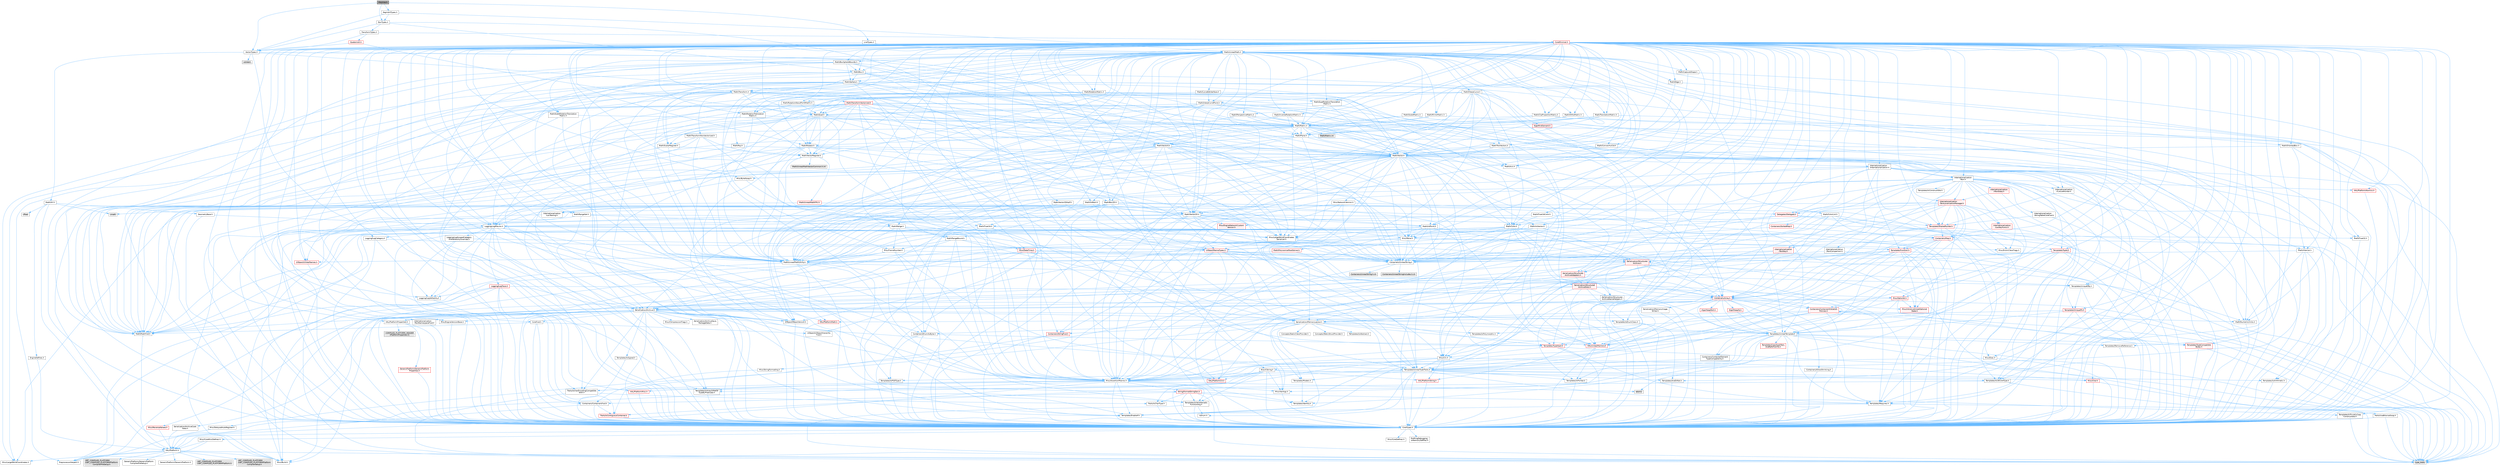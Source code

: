digraph "Polyline.h"
{
 // INTERACTIVE_SVG=YES
 // LATEX_PDF_SIZE
  bgcolor="transparent";
  edge [fontname=Helvetica,fontsize=10,labelfontname=Helvetica,labelfontsize=10];
  node [fontname=Helvetica,fontsize=10,shape=box,height=0.2,width=0.4];
  Node1 [id="Node000001",label="Polyline.h",height=0.2,width=0.4,color="gray40", fillcolor="grey60", style="filled", fontcolor="black",tooltip=" "];
  Node1 -> Node2 [id="edge1_Node000001_Node000002",color="steelblue1",style="solid",tooltip=" "];
  Node2 [id="Node000002",label="VectorTypes.h",height=0.2,width=0.4,color="grey40", fillcolor="white", style="filled",URL="$d4/d5b/VectorTypes_8h.html",tooltip=" "];
  Node2 -> Node3 [id="edge2_Node000002_Node000003",color="steelblue1",style="solid",tooltip=" "];
  Node3 [id="Node000003",label="Math/Vector.h",height=0.2,width=0.4,color="grey40", fillcolor="white", style="filled",URL="$d6/dbe/Vector_8h.html",tooltip=" "];
  Node3 -> Node4 [id="edge3_Node000003_Node000004",color="steelblue1",style="solid",tooltip=" "];
  Node4 [id="Node000004",label="CoreTypes.h",height=0.2,width=0.4,color="grey40", fillcolor="white", style="filled",URL="$dc/dec/CoreTypes_8h.html",tooltip=" "];
  Node4 -> Node5 [id="edge4_Node000004_Node000005",color="steelblue1",style="solid",tooltip=" "];
  Node5 [id="Node000005",label="HAL/Platform.h",height=0.2,width=0.4,color="grey40", fillcolor="white", style="filled",URL="$d9/dd0/Platform_8h.html",tooltip=" "];
  Node5 -> Node6 [id="edge5_Node000005_Node000006",color="steelblue1",style="solid",tooltip=" "];
  Node6 [id="Node000006",label="Misc/Build.h",height=0.2,width=0.4,color="grey40", fillcolor="white", style="filled",URL="$d3/dbb/Build_8h.html",tooltip=" "];
  Node5 -> Node7 [id="edge6_Node000005_Node000007",color="steelblue1",style="solid",tooltip=" "];
  Node7 [id="Node000007",label="Misc/LargeWorldCoordinates.h",height=0.2,width=0.4,color="grey40", fillcolor="white", style="filled",URL="$d2/dcb/LargeWorldCoordinates_8h.html",tooltip=" "];
  Node5 -> Node8 [id="edge7_Node000005_Node000008",color="steelblue1",style="solid",tooltip=" "];
  Node8 [id="Node000008",label="type_traits",height=0.2,width=0.4,color="grey60", fillcolor="#E0E0E0", style="filled",tooltip=" "];
  Node5 -> Node9 [id="edge8_Node000005_Node000009",color="steelblue1",style="solid",tooltip=" "];
  Node9 [id="Node000009",label="PreprocessorHelpers.h",height=0.2,width=0.4,color="grey40", fillcolor="white", style="filled",URL="$db/ddb/PreprocessorHelpers_8h.html",tooltip=" "];
  Node5 -> Node10 [id="edge9_Node000005_Node000010",color="steelblue1",style="solid",tooltip=" "];
  Node10 [id="Node000010",label="UBT_COMPILED_PLATFORM\l/UBT_COMPILED_PLATFORMPlatform\lCompilerPreSetup.h",height=0.2,width=0.4,color="grey60", fillcolor="#E0E0E0", style="filled",tooltip=" "];
  Node5 -> Node11 [id="edge10_Node000005_Node000011",color="steelblue1",style="solid",tooltip=" "];
  Node11 [id="Node000011",label="GenericPlatform/GenericPlatform\lCompilerPreSetup.h",height=0.2,width=0.4,color="grey40", fillcolor="white", style="filled",URL="$d9/dc8/GenericPlatformCompilerPreSetup_8h.html",tooltip=" "];
  Node5 -> Node12 [id="edge11_Node000005_Node000012",color="steelblue1",style="solid",tooltip=" "];
  Node12 [id="Node000012",label="GenericPlatform/GenericPlatform.h",height=0.2,width=0.4,color="grey40", fillcolor="white", style="filled",URL="$d6/d84/GenericPlatform_8h.html",tooltip=" "];
  Node5 -> Node13 [id="edge12_Node000005_Node000013",color="steelblue1",style="solid",tooltip=" "];
  Node13 [id="Node000013",label="UBT_COMPILED_PLATFORM\l/UBT_COMPILED_PLATFORMPlatform.h",height=0.2,width=0.4,color="grey60", fillcolor="#E0E0E0", style="filled",tooltip=" "];
  Node5 -> Node14 [id="edge13_Node000005_Node000014",color="steelblue1",style="solid",tooltip=" "];
  Node14 [id="Node000014",label="UBT_COMPILED_PLATFORM\l/UBT_COMPILED_PLATFORMPlatform\lCompilerSetup.h",height=0.2,width=0.4,color="grey60", fillcolor="#E0E0E0", style="filled",tooltip=" "];
  Node4 -> Node15 [id="edge14_Node000004_Node000015",color="steelblue1",style="solid",tooltip=" "];
  Node15 [id="Node000015",label="ProfilingDebugging\l/UMemoryDefines.h",height=0.2,width=0.4,color="grey40", fillcolor="white", style="filled",URL="$d2/da2/UMemoryDefines_8h.html",tooltip=" "];
  Node4 -> Node16 [id="edge15_Node000004_Node000016",color="steelblue1",style="solid",tooltip=" "];
  Node16 [id="Node000016",label="Misc/CoreMiscDefines.h",height=0.2,width=0.4,color="grey40", fillcolor="white", style="filled",URL="$da/d38/CoreMiscDefines_8h.html",tooltip=" "];
  Node16 -> Node5 [id="edge16_Node000016_Node000005",color="steelblue1",style="solid",tooltip=" "];
  Node16 -> Node9 [id="edge17_Node000016_Node000009",color="steelblue1",style="solid",tooltip=" "];
  Node4 -> Node17 [id="edge18_Node000004_Node000017",color="steelblue1",style="solid",tooltip=" "];
  Node17 [id="Node000017",label="Misc/CoreDefines.h",height=0.2,width=0.4,color="grey40", fillcolor="white", style="filled",URL="$d3/dd2/CoreDefines_8h.html",tooltip=" "];
  Node3 -> Node18 [id="edge19_Node000003_Node000018",color="steelblue1",style="solid",tooltip=" "];
  Node18 [id="Node000018",label="Misc/AssertionMacros.h",height=0.2,width=0.4,color="grey40", fillcolor="white", style="filled",URL="$d0/dfa/AssertionMacros_8h.html",tooltip=" "];
  Node18 -> Node4 [id="edge20_Node000018_Node000004",color="steelblue1",style="solid",tooltip=" "];
  Node18 -> Node5 [id="edge21_Node000018_Node000005",color="steelblue1",style="solid",tooltip=" "];
  Node18 -> Node19 [id="edge22_Node000018_Node000019",color="steelblue1",style="solid",tooltip=" "];
  Node19 [id="Node000019",label="HAL/PlatformMisc.h",height=0.2,width=0.4,color="red", fillcolor="#FFF0F0", style="filled",URL="$d0/df5/PlatformMisc_8h.html",tooltip=" "];
  Node19 -> Node4 [id="edge23_Node000019_Node000004",color="steelblue1",style="solid",tooltip=" "];
  Node18 -> Node9 [id="edge24_Node000018_Node000009",color="steelblue1",style="solid",tooltip=" "];
  Node18 -> Node55 [id="edge25_Node000018_Node000055",color="steelblue1",style="solid",tooltip=" "];
  Node55 [id="Node000055",label="Templates/EnableIf.h",height=0.2,width=0.4,color="grey40", fillcolor="white", style="filled",URL="$d7/d60/EnableIf_8h.html",tooltip=" "];
  Node55 -> Node4 [id="edge26_Node000055_Node000004",color="steelblue1",style="solid",tooltip=" "];
  Node18 -> Node56 [id="edge27_Node000018_Node000056",color="steelblue1",style="solid",tooltip=" "];
  Node56 [id="Node000056",label="Templates/IsArrayOrRefOf\lTypeByPredicate.h",height=0.2,width=0.4,color="grey40", fillcolor="white", style="filled",URL="$d6/da1/IsArrayOrRefOfTypeByPredicate_8h.html",tooltip=" "];
  Node56 -> Node4 [id="edge28_Node000056_Node000004",color="steelblue1",style="solid",tooltip=" "];
  Node18 -> Node57 [id="edge29_Node000018_Node000057",color="steelblue1",style="solid",tooltip=" "];
  Node57 [id="Node000057",label="Templates/IsValidVariadic\lFunctionArg.h",height=0.2,width=0.4,color="grey40", fillcolor="white", style="filled",URL="$d0/dc8/IsValidVariadicFunctionArg_8h.html",tooltip=" "];
  Node57 -> Node4 [id="edge30_Node000057_Node000004",color="steelblue1",style="solid",tooltip=" "];
  Node57 -> Node58 [id="edge31_Node000057_Node000058",color="steelblue1",style="solid",tooltip=" "];
  Node58 [id="Node000058",label="IsEnum.h",height=0.2,width=0.4,color="grey40", fillcolor="white", style="filled",URL="$d4/de5/IsEnum_8h.html",tooltip=" "];
  Node57 -> Node8 [id="edge32_Node000057_Node000008",color="steelblue1",style="solid",tooltip=" "];
  Node18 -> Node59 [id="edge33_Node000018_Node000059",color="steelblue1",style="solid",tooltip=" "];
  Node59 [id="Node000059",label="Traits/IsCharEncodingCompatible\lWith.h",height=0.2,width=0.4,color="grey40", fillcolor="white", style="filled",URL="$df/dd1/IsCharEncodingCompatibleWith_8h.html",tooltip=" "];
  Node59 -> Node8 [id="edge34_Node000059_Node000008",color="steelblue1",style="solid",tooltip=" "];
  Node59 -> Node60 [id="edge35_Node000059_Node000060",color="steelblue1",style="solid",tooltip=" "];
  Node60 [id="Node000060",label="Traits/IsCharType.h",height=0.2,width=0.4,color="grey40", fillcolor="white", style="filled",URL="$db/d51/IsCharType_8h.html",tooltip=" "];
  Node60 -> Node4 [id="edge36_Node000060_Node000004",color="steelblue1",style="solid",tooltip=" "];
  Node18 -> Node61 [id="edge37_Node000018_Node000061",color="steelblue1",style="solid",tooltip=" "];
  Node61 [id="Node000061",label="Misc/VarArgs.h",height=0.2,width=0.4,color="grey40", fillcolor="white", style="filled",URL="$d5/d6f/VarArgs_8h.html",tooltip=" "];
  Node61 -> Node4 [id="edge38_Node000061_Node000004",color="steelblue1",style="solid",tooltip=" "];
  Node18 -> Node62 [id="edge39_Node000018_Node000062",color="steelblue1",style="solid",tooltip=" "];
  Node62 [id="Node000062",label="String/FormatStringSan.h",height=0.2,width=0.4,color="red", fillcolor="#FFF0F0", style="filled",URL="$d3/d8b/FormatStringSan_8h.html",tooltip=" "];
  Node62 -> Node8 [id="edge40_Node000062_Node000008",color="steelblue1",style="solid",tooltip=" "];
  Node62 -> Node4 [id="edge41_Node000062_Node000004",color="steelblue1",style="solid",tooltip=" "];
  Node62 -> Node63 [id="edge42_Node000062_Node000063",color="steelblue1",style="solid",tooltip=" "];
  Node63 [id="Node000063",label="Templates/Requires.h",height=0.2,width=0.4,color="grey40", fillcolor="white", style="filled",URL="$dc/d96/Requires_8h.html",tooltip=" "];
  Node63 -> Node55 [id="edge43_Node000063_Node000055",color="steelblue1",style="solid",tooltip=" "];
  Node63 -> Node8 [id="edge44_Node000063_Node000008",color="steelblue1",style="solid",tooltip=" "];
  Node62 -> Node64 [id="edge45_Node000062_Node000064",color="steelblue1",style="solid",tooltip=" "];
  Node64 [id="Node000064",label="Templates/Identity.h",height=0.2,width=0.4,color="grey40", fillcolor="white", style="filled",URL="$d0/dd5/Identity_8h.html",tooltip=" "];
  Node62 -> Node57 [id="edge46_Node000062_Node000057",color="steelblue1",style="solid",tooltip=" "];
  Node62 -> Node60 [id="edge47_Node000062_Node000060",color="steelblue1",style="solid",tooltip=" "];
  Node62 -> Node27 [id="edge48_Node000062_Node000027",color="steelblue1",style="solid",tooltip=" "];
  Node27 [id="Node000027",label="Containers/ContainersFwd.h",height=0.2,width=0.4,color="grey40", fillcolor="white", style="filled",URL="$d4/d0a/ContainersFwd_8h.html",tooltip=" "];
  Node27 -> Node5 [id="edge49_Node000027_Node000005",color="steelblue1",style="solid",tooltip=" "];
  Node27 -> Node4 [id="edge50_Node000027_Node000004",color="steelblue1",style="solid",tooltip=" "];
  Node27 -> Node24 [id="edge51_Node000027_Node000024",color="steelblue1",style="solid",tooltip=" "];
  Node24 [id="Node000024",label="Traits/IsContiguousContainer.h",height=0.2,width=0.4,color="red", fillcolor="#FFF0F0", style="filled",URL="$d5/d3c/IsContiguousContainer_8h.html",tooltip=" "];
  Node24 -> Node4 [id="edge52_Node000024_Node000004",color="steelblue1",style="solid",tooltip=" "];
  Node18 -> Node68 [id="edge53_Node000018_Node000068",color="steelblue1",style="solid",tooltip=" "];
  Node68 [id="Node000068",label="atomic",height=0.2,width=0.4,color="grey60", fillcolor="#E0E0E0", style="filled",tooltip=" "];
  Node3 -> Node28 [id="edge54_Node000003_Node000028",color="steelblue1",style="solid",tooltip=" "];
  Node28 [id="Node000028",label="Math/MathFwd.h",height=0.2,width=0.4,color="grey40", fillcolor="white", style="filled",URL="$d2/d10/MathFwd_8h.html",tooltip=" "];
  Node28 -> Node5 [id="edge55_Node000028_Node000005",color="steelblue1",style="solid",tooltip=" "];
  Node3 -> Node41 [id="edge56_Node000003_Node000041",color="steelblue1",style="solid",tooltip=" "];
  Node41 [id="Node000041",label="Math/NumericLimits.h",height=0.2,width=0.4,color="grey40", fillcolor="white", style="filled",URL="$df/d1b/NumericLimits_8h.html",tooltip=" "];
  Node41 -> Node4 [id="edge57_Node000041_Node000004",color="steelblue1",style="solid",tooltip=" "];
  Node3 -> Node69 [id="edge58_Node000003_Node000069",color="steelblue1",style="solid",tooltip=" "];
  Node69 [id="Node000069",label="Misc/Crc.h",height=0.2,width=0.4,color="grey40", fillcolor="white", style="filled",URL="$d4/dd2/Crc_8h.html",tooltip=" "];
  Node69 -> Node4 [id="edge59_Node000069_Node000004",color="steelblue1",style="solid",tooltip=" "];
  Node69 -> Node70 [id="edge60_Node000069_Node000070",color="steelblue1",style="solid",tooltip=" "];
  Node70 [id="Node000070",label="HAL/PlatformString.h",height=0.2,width=0.4,color="red", fillcolor="#FFF0F0", style="filled",URL="$db/db5/PlatformString_8h.html",tooltip=" "];
  Node70 -> Node4 [id="edge61_Node000070_Node000004",color="steelblue1",style="solid",tooltip=" "];
  Node69 -> Node18 [id="edge62_Node000069_Node000018",color="steelblue1",style="solid",tooltip=" "];
  Node69 -> Node72 [id="edge63_Node000069_Node000072",color="steelblue1",style="solid",tooltip=" "];
  Node72 [id="Node000072",label="Misc/CString.h",height=0.2,width=0.4,color="grey40", fillcolor="white", style="filled",URL="$d2/d49/CString_8h.html",tooltip=" "];
  Node72 -> Node4 [id="edge64_Node000072_Node000004",color="steelblue1",style="solid",tooltip=" "];
  Node72 -> Node31 [id="edge65_Node000072_Node000031",color="steelblue1",style="solid",tooltip=" "];
  Node31 [id="Node000031",label="HAL/PlatformCrt.h",height=0.2,width=0.4,color="red", fillcolor="#FFF0F0", style="filled",URL="$d8/d75/PlatformCrt_8h.html",tooltip=" "];
  Node72 -> Node70 [id="edge66_Node000072_Node000070",color="steelblue1",style="solid",tooltip=" "];
  Node72 -> Node18 [id="edge67_Node000072_Node000018",color="steelblue1",style="solid",tooltip=" "];
  Node72 -> Node73 [id="edge68_Node000072_Node000073",color="steelblue1",style="solid",tooltip=" "];
  Node73 [id="Node000073",label="Misc/Char.h",height=0.2,width=0.4,color="red", fillcolor="#FFF0F0", style="filled",URL="$d0/d58/Char_8h.html",tooltip=" "];
  Node73 -> Node4 [id="edge69_Node000073_Node000004",color="steelblue1",style="solid",tooltip=" "];
  Node73 -> Node8 [id="edge70_Node000073_Node000008",color="steelblue1",style="solid",tooltip=" "];
  Node72 -> Node61 [id="edge71_Node000072_Node000061",color="steelblue1",style="solid",tooltip=" "];
  Node72 -> Node56 [id="edge72_Node000072_Node000056",color="steelblue1",style="solid",tooltip=" "];
  Node72 -> Node57 [id="edge73_Node000072_Node000057",color="steelblue1",style="solid",tooltip=" "];
  Node72 -> Node59 [id="edge74_Node000072_Node000059",color="steelblue1",style="solid",tooltip=" "];
  Node69 -> Node73 [id="edge75_Node000069_Node000073",color="steelblue1",style="solid",tooltip=" "];
  Node69 -> Node77 [id="edge76_Node000069_Node000077",color="steelblue1",style="solid",tooltip=" "];
  Node77 [id="Node000077",label="Templates/UnrealTypeTraits.h",height=0.2,width=0.4,color="grey40", fillcolor="white", style="filled",URL="$d2/d2d/UnrealTypeTraits_8h.html",tooltip=" "];
  Node77 -> Node4 [id="edge77_Node000077_Node000004",color="steelblue1",style="solid",tooltip=" "];
  Node77 -> Node78 [id="edge78_Node000077_Node000078",color="steelblue1",style="solid",tooltip=" "];
  Node78 [id="Node000078",label="Templates/IsPointer.h",height=0.2,width=0.4,color="grey40", fillcolor="white", style="filled",URL="$d7/d05/IsPointer_8h.html",tooltip=" "];
  Node78 -> Node4 [id="edge79_Node000078_Node000004",color="steelblue1",style="solid",tooltip=" "];
  Node77 -> Node18 [id="edge80_Node000077_Node000018",color="steelblue1",style="solid",tooltip=" "];
  Node77 -> Node79 [id="edge81_Node000077_Node000079",color="steelblue1",style="solid",tooltip=" "];
  Node79 [id="Node000079",label="Templates/AndOrNot.h",height=0.2,width=0.4,color="grey40", fillcolor="white", style="filled",URL="$db/d0a/AndOrNot_8h.html",tooltip=" "];
  Node79 -> Node4 [id="edge82_Node000079_Node000004",color="steelblue1",style="solid",tooltip=" "];
  Node77 -> Node55 [id="edge83_Node000077_Node000055",color="steelblue1",style="solid",tooltip=" "];
  Node77 -> Node80 [id="edge84_Node000077_Node000080",color="steelblue1",style="solid",tooltip=" "];
  Node80 [id="Node000080",label="Templates/IsArithmetic.h",height=0.2,width=0.4,color="grey40", fillcolor="white", style="filled",URL="$d2/d5d/IsArithmetic_8h.html",tooltip=" "];
  Node80 -> Node4 [id="edge85_Node000080_Node000004",color="steelblue1",style="solid",tooltip=" "];
  Node77 -> Node58 [id="edge86_Node000077_Node000058",color="steelblue1",style="solid",tooltip=" "];
  Node77 -> Node81 [id="edge87_Node000077_Node000081",color="steelblue1",style="solid",tooltip=" "];
  Node81 [id="Node000081",label="Templates/Models.h",height=0.2,width=0.4,color="grey40", fillcolor="white", style="filled",URL="$d3/d0c/Models_8h.html",tooltip=" "];
  Node81 -> Node64 [id="edge88_Node000081_Node000064",color="steelblue1",style="solid",tooltip=" "];
  Node77 -> Node82 [id="edge89_Node000077_Node000082",color="steelblue1",style="solid",tooltip=" "];
  Node82 [id="Node000082",label="Templates/IsPODType.h",height=0.2,width=0.4,color="grey40", fillcolor="white", style="filled",URL="$d7/db1/IsPODType_8h.html",tooltip=" "];
  Node82 -> Node4 [id="edge90_Node000082_Node000004",color="steelblue1",style="solid",tooltip=" "];
  Node77 -> Node83 [id="edge91_Node000077_Node000083",color="steelblue1",style="solid",tooltip=" "];
  Node83 [id="Node000083",label="Templates/IsUECoreType.h",height=0.2,width=0.4,color="grey40", fillcolor="white", style="filled",URL="$d1/db8/IsUECoreType_8h.html",tooltip=" "];
  Node83 -> Node4 [id="edge92_Node000083_Node000004",color="steelblue1",style="solid",tooltip=" "];
  Node83 -> Node8 [id="edge93_Node000083_Node000008",color="steelblue1",style="solid",tooltip=" "];
  Node77 -> Node84 [id="edge94_Node000077_Node000084",color="steelblue1",style="solid",tooltip=" "];
  Node84 [id="Node000084",label="Templates/IsTriviallyCopy\lConstructible.h",height=0.2,width=0.4,color="grey40", fillcolor="white", style="filled",URL="$d3/d78/IsTriviallyCopyConstructible_8h.html",tooltip=" "];
  Node84 -> Node4 [id="edge95_Node000084_Node000004",color="steelblue1",style="solid",tooltip=" "];
  Node84 -> Node8 [id="edge96_Node000084_Node000008",color="steelblue1",style="solid",tooltip=" "];
  Node69 -> Node60 [id="edge97_Node000069_Node000060",color="steelblue1",style="solid",tooltip=" "];
  Node3 -> Node85 [id="edge98_Node000003_Node000085",color="steelblue1",style="solid",tooltip=" "];
  Node85 [id="Node000085",label="Math/UnrealMathUtility.h",height=0.2,width=0.4,color="grey40", fillcolor="white", style="filled",URL="$db/db8/UnrealMathUtility_8h.html",tooltip=" "];
  Node85 -> Node4 [id="edge99_Node000085_Node000004",color="steelblue1",style="solid",tooltip=" "];
  Node85 -> Node18 [id="edge100_Node000085_Node000018",color="steelblue1",style="solid",tooltip=" "];
  Node85 -> Node86 [id="edge101_Node000085_Node000086",color="steelblue1",style="solid",tooltip=" "];
  Node86 [id="Node000086",label="HAL/PlatformMath.h",height=0.2,width=0.4,color="red", fillcolor="#FFF0F0", style="filled",URL="$dc/d53/PlatformMath_8h.html",tooltip=" "];
  Node86 -> Node4 [id="edge102_Node000086_Node000004",color="steelblue1",style="solid",tooltip=" "];
  Node85 -> Node28 [id="edge103_Node000085_Node000028",color="steelblue1",style="solid",tooltip=" "];
  Node85 -> Node64 [id="edge104_Node000085_Node000064",color="steelblue1",style="solid",tooltip=" "];
  Node85 -> Node63 [id="edge105_Node000085_Node000063",color="steelblue1",style="solid",tooltip=" "];
  Node3 -> Node97 [id="edge106_Node000003_Node000097",color="steelblue1",style="solid",tooltip=" "];
  Node97 [id="Node000097",label="Containers/UnrealString.h",height=0.2,width=0.4,color="grey40", fillcolor="white", style="filled",URL="$d5/dba/UnrealString_8h.html",tooltip=" "];
  Node97 -> Node98 [id="edge107_Node000097_Node000098",color="steelblue1",style="solid",tooltip=" "];
  Node98 [id="Node000098",label="Containers/UnrealStringIncludes.h.inl",height=0.2,width=0.4,color="grey60", fillcolor="#E0E0E0", style="filled",tooltip=" "];
  Node97 -> Node99 [id="edge108_Node000097_Node000099",color="steelblue1",style="solid",tooltip=" "];
  Node99 [id="Node000099",label="Containers/UnrealString.h.inl",height=0.2,width=0.4,color="grey60", fillcolor="#E0E0E0", style="filled",tooltip=" "];
  Node97 -> Node100 [id="edge109_Node000097_Node000100",color="steelblue1",style="solid",tooltip=" "];
  Node100 [id="Node000100",label="Misc/StringFormatArg.h",height=0.2,width=0.4,color="grey40", fillcolor="white", style="filled",URL="$d2/d16/StringFormatArg_8h.html",tooltip=" "];
  Node100 -> Node27 [id="edge110_Node000100_Node000027",color="steelblue1",style="solid",tooltip=" "];
  Node3 -> Node101 [id="edge111_Node000003_Node000101",color="steelblue1",style="solid",tooltip=" "];
  Node101 [id="Node000101",label="Misc/Parse.h",height=0.2,width=0.4,color="grey40", fillcolor="white", style="filled",URL="$dc/d71/Parse_8h.html",tooltip=" "];
  Node101 -> Node21 [id="edge112_Node000101_Node000021",color="steelblue1",style="solid",tooltip=" "];
  Node21 [id="Node000021",label="Containers/StringFwd.h",height=0.2,width=0.4,color="red", fillcolor="#FFF0F0", style="filled",URL="$df/d37/StringFwd_8h.html",tooltip=" "];
  Node21 -> Node4 [id="edge113_Node000021_Node000004",color="steelblue1",style="solid",tooltip=" "];
  Node21 -> Node24 [id="edge114_Node000021_Node000024",color="steelblue1",style="solid",tooltip=" "];
  Node101 -> Node97 [id="edge115_Node000101_Node000097",color="steelblue1",style="solid",tooltip=" "];
  Node101 -> Node4 [id="edge116_Node000101_Node000004",color="steelblue1",style="solid",tooltip=" "];
  Node101 -> Node31 [id="edge117_Node000101_Node000031",color="steelblue1",style="solid",tooltip=" "];
  Node101 -> Node6 [id="edge118_Node000101_Node000006",color="steelblue1",style="solid",tooltip=" "];
  Node101 -> Node43 [id="edge119_Node000101_Node000043",color="steelblue1",style="solid",tooltip=" "];
  Node43 [id="Node000043",label="Misc/EnumClassFlags.h",height=0.2,width=0.4,color="grey40", fillcolor="white", style="filled",URL="$d8/de7/EnumClassFlags_8h.html",tooltip=" "];
  Node101 -> Node102 [id="edge120_Node000101_Node000102",color="steelblue1",style="solid",tooltip=" "];
  Node102 [id="Node000102",label="Templates/Function.h",height=0.2,width=0.4,color="red", fillcolor="#FFF0F0", style="filled",URL="$df/df5/Function_8h.html",tooltip=" "];
  Node102 -> Node4 [id="edge121_Node000102_Node000004",color="steelblue1",style="solid",tooltip=" "];
  Node102 -> Node18 [id="edge122_Node000102_Node000018",color="steelblue1",style="solid",tooltip=" "];
  Node102 -> Node103 [id="edge123_Node000102_Node000103",color="steelblue1",style="solid",tooltip=" "];
  Node103 [id="Node000103",label="Misc/IntrusiveUnsetOptional\lState.h",height=0.2,width=0.4,color="red", fillcolor="#FFF0F0", style="filled",URL="$d2/d0a/IntrusiveUnsetOptionalState_8h.html",tooltip=" "];
  Node102 -> Node105 [id="edge124_Node000102_Node000105",color="steelblue1",style="solid",tooltip=" "];
  Node105 [id="Node000105",label="HAL/UnrealMemory.h",height=0.2,width=0.4,color="red", fillcolor="#FFF0F0", style="filled",URL="$d9/d96/UnrealMemory_8h.html",tooltip=" "];
  Node105 -> Node4 [id="edge125_Node000105_Node000004",color="steelblue1",style="solid",tooltip=" "];
  Node105 -> Node78 [id="edge126_Node000105_Node000078",color="steelblue1",style="solid",tooltip=" "];
  Node102 -> Node77 [id="edge127_Node000102_Node000077",color="steelblue1",style="solid",tooltip=" "];
  Node102 -> Node122 [id="edge128_Node000102_Node000122",color="steelblue1",style="solid",tooltip=" "];
  Node122 [id="Node000122",label="Templates/UnrealTemplate.h",height=0.2,width=0.4,color="grey40", fillcolor="white", style="filled",URL="$d4/d24/UnrealTemplate_8h.html",tooltip=" "];
  Node122 -> Node4 [id="edge129_Node000122_Node000004",color="steelblue1",style="solid",tooltip=" "];
  Node122 -> Node78 [id="edge130_Node000122_Node000078",color="steelblue1",style="solid",tooltip=" "];
  Node122 -> Node105 [id="edge131_Node000122_Node000105",color="steelblue1",style="solid",tooltip=" "];
  Node122 -> Node123 [id="edge132_Node000122_Node000123",color="steelblue1",style="solid",tooltip=" "];
  Node123 [id="Node000123",label="Templates/CopyQualifiers\lAndRefsFromTo.h",height=0.2,width=0.4,color="red", fillcolor="#FFF0F0", style="filled",URL="$d3/db3/CopyQualifiersAndRefsFromTo_8h.html",tooltip=" "];
  Node122 -> Node77 [id="edge133_Node000122_Node000077",color="steelblue1",style="solid",tooltip=" "];
  Node122 -> Node89 [id="edge134_Node000122_Node000089",color="steelblue1",style="solid",tooltip=" "];
  Node89 [id="Node000089",label="Templates/RemoveReference.h",height=0.2,width=0.4,color="grey40", fillcolor="white", style="filled",URL="$da/dbe/RemoveReference_8h.html",tooltip=" "];
  Node89 -> Node4 [id="edge135_Node000089_Node000004",color="steelblue1",style="solid",tooltip=" "];
  Node122 -> Node63 [id="edge136_Node000122_Node000063",color="steelblue1",style="solid",tooltip=" "];
  Node122 -> Node94 [id="edge137_Node000122_Node000094",color="steelblue1",style="solid",tooltip=" "];
  Node94 [id="Node000094",label="Templates/TypeCompatible\lBytes.h",height=0.2,width=0.4,color="red", fillcolor="#FFF0F0", style="filled",URL="$df/d0a/TypeCompatibleBytes_8h.html",tooltip=" "];
  Node94 -> Node4 [id="edge138_Node000094_Node000004",color="steelblue1",style="solid",tooltip=" "];
  Node94 -> Node8 [id="edge139_Node000094_Node000008",color="steelblue1",style="solid",tooltip=" "];
  Node122 -> Node64 [id="edge140_Node000122_Node000064",color="steelblue1",style="solid",tooltip=" "];
  Node122 -> Node24 [id="edge141_Node000122_Node000024",color="steelblue1",style="solid",tooltip=" "];
  Node122 -> Node125 [id="edge142_Node000122_Node000125",color="steelblue1",style="solid",tooltip=" "];
  Node125 [id="Node000125",label="Traits/UseBitwiseSwap.h",height=0.2,width=0.4,color="grey40", fillcolor="white", style="filled",URL="$db/df3/UseBitwiseSwap_8h.html",tooltip=" "];
  Node125 -> Node4 [id="edge143_Node000125_Node000004",color="steelblue1",style="solid",tooltip=" "];
  Node125 -> Node8 [id="edge144_Node000125_Node000008",color="steelblue1",style="solid",tooltip=" "];
  Node122 -> Node8 [id="edge145_Node000122_Node000008",color="steelblue1",style="solid",tooltip=" "];
  Node102 -> Node63 [id="edge146_Node000102_Node000063",color="steelblue1",style="solid",tooltip=" "];
  Node102 -> Node85 [id="edge147_Node000102_Node000085",color="steelblue1",style="solid",tooltip=" "];
  Node102 -> Node8 [id="edge148_Node000102_Node000008",color="steelblue1",style="solid",tooltip=" "];
  Node3 -> Node126 [id="edge149_Node000003_Node000126",color="steelblue1",style="solid",tooltip=" "];
  Node126 [id="Node000126",label="Misc/LargeWorldCoordinates\lSerializer.h",height=0.2,width=0.4,color="grey40", fillcolor="white", style="filled",URL="$d7/df9/LargeWorldCoordinatesSerializer_8h.html",tooltip=" "];
  Node126 -> Node127 [id="edge150_Node000126_Node000127",color="steelblue1",style="solid",tooltip=" "];
  Node127 [id="Node000127",label="UObject/NameTypes.h",height=0.2,width=0.4,color="red", fillcolor="#FFF0F0", style="filled",URL="$d6/d35/NameTypes_8h.html",tooltip=" "];
  Node127 -> Node4 [id="edge151_Node000127_Node000004",color="steelblue1",style="solid",tooltip=" "];
  Node127 -> Node18 [id="edge152_Node000127_Node000018",color="steelblue1",style="solid",tooltip=" "];
  Node127 -> Node105 [id="edge153_Node000127_Node000105",color="steelblue1",style="solid",tooltip=" "];
  Node127 -> Node77 [id="edge154_Node000127_Node000077",color="steelblue1",style="solid",tooltip=" "];
  Node127 -> Node122 [id="edge155_Node000127_Node000122",color="steelblue1",style="solid",tooltip=" "];
  Node127 -> Node97 [id="edge156_Node000127_Node000097",color="steelblue1",style="solid",tooltip=" "];
  Node127 -> Node21 [id="edge157_Node000127_Node000021",color="steelblue1",style="solid",tooltip=" "];
  Node127 -> Node178 [id="edge158_Node000127_Node000178",color="steelblue1",style="solid",tooltip=" "];
  Node178 [id="Node000178",label="UObject/UnrealNames.h",height=0.2,width=0.4,color="red", fillcolor="#FFF0F0", style="filled",URL="$d8/db1/UnrealNames_8h.html",tooltip=" "];
  Node178 -> Node4 [id="edge159_Node000178_Node000004",color="steelblue1",style="solid",tooltip=" "];
  Node127 -> Node152 [id="edge160_Node000127_Node000152",color="steelblue1",style="solid",tooltip=" "];
  Node152 [id="Node000152",label="Serialization/MemoryLayout.h",height=0.2,width=0.4,color="grey40", fillcolor="white", style="filled",URL="$d7/d66/MemoryLayout_8h.html",tooltip=" "];
  Node152 -> Node153 [id="edge161_Node000152_Node000153",color="steelblue1",style="solid",tooltip=" "];
  Node153 [id="Node000153",label="Concepts/StaticClassProvider.h",height=0.2,width=0.4,color="grey40", fillcolor="white", style="filled",URL="$dd/d83/StaticClassProvider_8h.html",tooltip=" "];
  Node152 -> Node154 [id="edge162_Node000152_Node000154",color="steelblue1",style="solid",tooltip=" "];
  Node154 [id="Node000154",label="Concepts/StaticStructProvider.h",height=0.2,width=0.4,color="grey40", fillcolor="white", style="filled",URL="$d5/d77/StaticStructProvider_8h.html",tooltip=" "];
  Node152 -> Node155 [id="edge163_Node000152_Node000155",color="steelblue1",style="solid",tooltip=" "];
  Node155 [id="Node000155",label="Containers/EnumAsByte.h",height=0.2,width=0.4,color="grey40", fillcolor="white", style="filled",URL="$d6/d9a/EnumAsByte_8h.html",tooltip=" "];
  Node155 -> Node4 [id="edge164_Node000155_Node000004",color="steelblue1",style="solid",tooltip=" "];
  Node155 -> Node82 [id="edge165_Node000155_Node000082",color="steelblue1",style="solid",tooltip=" "];
  Node155 -> Node156 [id="edge166_Node000155_Node000156",color="steelblue1",style="solid",tooltip=" "];
  Node156 [id="Node000156",label="Templates/TypeHash.h",height=0.2,width=0.4,color="red", fillcolor="#FFF0F0", style="filled",URL="$d1/d62/TypeHash_8h.html",tooltip=" "];
  Node156 -> Node4 [id="edge167_Node000156_Node000004",color="steelblue1",style="solid",tooltip=" "];
  Node156 -> Node63 [id="edge168_Node000156_Node000063",color="steelblue1",style="solid",tooltip=" "];
  Node156 -> Node69 [id="edge169_Node000156_Node000069",color="steelblue1",style="solid",tooltip=" "];
  Node156 -> Node8 [id="edge170_Node000156_Node000008",color="steelblue1",style="solid",tooltip=" "];
  Node152 -> Node21 [id="edge171_Node000152_Node000021",color="steelblue1",style="solid",tooltip=" "];
  Node152 -> Node105 [id="edge172_Node000152_Node000105",color="steelblue1",style="solid",tooltip=" "];
  Node152 -> Node158 [id="edge173_Node000152_Node000158",color="steelblue1",style="solid",tooltip=" "];
  Node158 [id="Node000158",label="Misc/DelayedAutoRegister.h",height=0.2,width=0.4,color="grey40", fillcolor="white", style="filled",URL="$d1/dda/DelayedAutoRegister_8h.html",tooltip=" "];
  Node158 -> Node5 [id="edge174_Node000158_Node000005",color="steelblue1",style="solid",tooltip=" "];
  Node152 -> Node55 [id="edge175_Node000152_Node000055",color="steelblue1",style="solid",tooltip=" "];
  Node152 -> Node159 [id="edge176_Node000152_Node000159",color="steelblue1",style="solid",tooltip=" "];
  Node159 [id="Node000159",label="Templates/IsAbstract.h",height=0.2,width=0.4,color="grey40", fillcolor="white", style="filled",URL="$d8/db7/IsAbstract_8h.html",tooltip=" "];
  Node152 -> Node134 [id="edge177_Node000152_Node000134",color="steelblue1",style="solid",tooltip=" "];
  Node134 [id="Node000134",label="Templates/IsPolymorphic.h",height=0.2,width=0.4,color="grey40", fillcolor="white", style="filled",URL="$dc/d20/IsPolymorphic_8h.html",tooltip=" "];
  Node152 -> Node81 [id="edge178_Node000152_Node000081",color="steelblue1",style="solid",tooltip=" "];
  Node152 -> Node122 [id="edge179_Node000152_Node000122",color="steelblue1",style="solid",tooltip=" "];
  Node127 -> Node103 [id="edge180_Node000127_Node000103",color="steelblue1",style="solid",tooltip=" "];
  Node126 -> Node150 [id="edge181_Node000126_Node000150",color="steelblue1",style="solid",tooltip=" "];
  Node150 [id="Node000150",label="UObject/ObjectVersion.h",height=0.2,width=0.4,color="grey40", fillcolor="white", style="filled",URL="$da/d63/ObjectVersion_8h.html",tooltip=" "];
  Node150 -> Node4 [id="edge182_Node000150_Node000004",color="steelblue1",style="solid",tooltip=" "];
  Node126 -> Node186 [id="edge183_Node000126_Node000186",color="steelblue1",style="solid",tooltip=" "];
  Node186 [id="Node000186",label="Serialization/Structured\lArchive.h",height=0.2,width=0.4,color="red", fillcolor="#FFF0F0", style="filled",URL="$d9/d1e/StructuredArchive_8h.html",tooltip=" "];
  Node186 -> Node136 [id="edge184_Node000186_Node000136",color="steelblue1",style="solid",tooltip=" "];
  Node136 [id="Node000136",label="Containers/Array.h",height=0.2,width=0.4,color="red", fillcolor="#FFF0F0", style="filled",URL="$df/dd0/Array_8h.html",tooltip=" "];
  Node136 -> Node4 [id="edge185_Node000136_Node000004",color="steelblue1",style="solid",tooltip=" "];
  Node136 -> Node18 [id="edge186_Node000136_Node000018",color="steelblue1",style="solid",tooltip=" "];
  Node136 -> Node103 [id="edge187_Node000136_Node000103",color="steelblue1",style="solid",tooltip=" "];
  Node136 -> Node137 [id="edge188_Node000136_Node000137",color="steelblue1",style="solid",tooltip=" "];
  Node137 [id="Node000137",label="Misc/ReverseIterate.h",height=0.2,width=0.4,color="red", fillcolor="#FFF0F0", style="filled",URL="$db/de3/ReverseIterate_8h.html",tooltip=" "];
  Node137 -> Node5 [id="edge189_Node000137_Node000005",color="steelblue1",style="solid",tooltip=" "];
  Node136 -> Node105 [id="edge190_Node000136_Node000105",color="steelblue1",style="solid",tooltip=" "];
  Node136 -> Node77 [id="edge191_Node000136_Node000077",color="steelblue1",style="solid",tooltip=" "];
  Node136 -> Node122 [id="edge192_Node000136_Node000122",color="steelblue1",style="solid",tooltip=" "];
  Node136 -> Node139 [id="edge193_Node000136_Node000139",color="steelblue1",style="solid",tooltip=" "];
  Node139 [id="Node000139",label="Containers/AllowShrinking.h",height=0.2,width=0.4,color="grey40", fillcolor="white", style="filled",URL="$d7/d1a/AllowShrinking_8h.html",tooltip=" "];
  Node139 -> Node4 [id="edge194_Node000139_Node000004",color="steelblue1",style="solid",tooltip=" "];
  Node136 -> Node132 [id="edge195_Node000136_Node000132",color="steelblue1",style="solid",tooltip=" "];
  Node132 [id="Node000132",label="Containers/ContainerAllocation\lPolicies.h",height=0.2,width=0.4,color="red", fillcolor="#FFF0F0", style="filled",URL="$d7/dff/ContainerAllocationPolicies_8h.html",tooltip=" "];
  Node132 -> Node4 [id="edge196_Node000132_Node000004",color="steelblue1",style="solid",tooltip=" "];
  Node132 -> Node132 [id="edge197_Node000132_Node000132",color="steelblue1",style="solid",tooltip=" "];
  Node132 -> Node86 [id="edge198_Node000132_Node000086",color="steelblue1",style="solid",tooltip=" "];
  Node132 -> Node105 [id="edge199_Node000132_Node000105",color="steelblue1",style="solid",tooltip=" "];
  Node132 -> Node41 [id="edge200_Node000132_Node000041",color="steelblue1",style="solid",tooltip=" "];
  Node132 -> Node18 [id="edge201_Node000132_Node000018",color="steelblue1",style="solid",tooltip=" "];
  Node132 -> Node134 [id="edge202_Node000132_Node000134",color="steelblue1",style="solid",tooltip=" "];
  Node132 -> Node94 [id="edge203_Node000132_Node000094",color="steelblue1",style="solid",tooltip=" "];
  Node132 -> Node8 [id="edge204_Node000132_Node000008",color="steelblue1",style="solid",tooltip=" "];
  Node136 -> Node140 [id="edge205_Node000136_Node000140",color="steelblue1",style="solid",tooltip=" "];
  Node140 [id="Node000140",label="Containers/ContainerElement\lTypeCompatibility.h",height=0.2,width=0.4,color="grey40", fillcolor="white", style="filled",URL="$df/ddf/ContainerElementTypeCompatibility_8h.html",tooltip=" "];
  Node140 -> Node4 [id="edge206_Node000140_Node000004",color="steelblue1",style="solid",tooltip=" "];
  Node140 -> Node77 [id="edge207_Node000140_Node000077",color="steelblue1",style="solid",tooltip=" "];
  Node136 -> Node141 [id="edge208_Node000136_Node000141",color="steelblue1",style="solid",tooltip=" "];
  Node141 [id="Node000141",label="Serialization/Archive.h",height=0.2,width=0.4,color="grey40", fillcolor="white", style="filled",URL="$d7/d3b/Archive_8h.html",tooltip=" "];
  Node141 -> Node26 [id="edge209_Node000141_Node000026",color="steelblue1",style="solid",tooltip=" "];
  Node26 [id="Node000026",label="CoreFwd.h",height=0.2,width=0.4,color="grey40", fillcolor="white", style="filled",URL="$d1/d1e/CoreFwd_8h.html",tooltip=" "];
  Node26 -> Node4 [id="edge210_Node000026_Node000004",color="steelblue1",style="solid",tooltip=" "];
  Node26 -> Node27 [id="edge211_Node000026_Node000027",color="steelblue1",style="solid",tooltip=" "];
  Node26 -> Node28 [id="edge212_Node000026_Node000028",color="steelblue1",style="solid",tooltip=" "];
  Node26 -> Node29 [id="edge213_Node000026_Node000029",color="steelblue1",style="solid",tooltip=" "];
  Node29 [id="Node000029",label="UObject/UObjectHierarchy\lFwd.h",height=0.2,width=0.4,color="grey40", fillcolor="white", style="filled",URL="$d3/d13/UObjectHierarchyFwd_8h.html",tooltip=" "];
  Node141 -> Node4 [id="edge214_Node000141_Node000004",color="steelblue1",style="solid",tooltip=" "];
  Node141 -> Node142 [id="edge215_Node000141_Node000142",color="steelblue1",style="solid",tooltip=" "];
  Node142 [id="Node000142",label="HAL/PlatformProperties.h",height=0.2,width=0.4,color="grey40", fillcolor="white", style="filled",URL="$d9/db0/PlatformProperties_8h.html",tooltip=" "];
  Node142 -> Node4 [id="edge216_Node000142_Node000004",color="steelblue1",style="solid",tooltip=" "];
  Node142 -> Node143 [id="edge217_Node000142_Node000143",color="steelblue1",style="solid",tooltip=" "];
  Node143 [id="Node000143",label="GenericPlatform/GenericPlatform\lProperties.h",height=0.2,width=0.4,color="red", fillcolor="#FFF0F0", style="filled",URL="$d2/dcd/GenericPlatformProperties_8h.html",tooltip=" "];
  Node143 -> Node4 [id="edge218_Node000143_Node000004",color="steelblue1",style="solid",tooltip=" "];
  Node142 -> Node144 [id="edge219_Node000142_Node000144",color="steelblue1",style="solid",tooltip=" "];
  Node144 [id="Node000144",label="COMPILED_PLATFORM_HEADER\l(PlatformProperties.h)",height=0.2,width=0.4,color="grey60", fillcolor="#E0E0E0", style="filled",tooltip=" "];
  Node141 -> Node145 [id="edge220_Node000141_Node000145",color="steelblue1",style="solid",tooltip=" "];
  Node145 [id="Node000145",label="Internationalization\l/TextNamespaceFwd.h",height=0.2,width=0.4,color="grey40", fillcolor="white", style="filled",URL="$d8/d97/TextNamespaceFwd_8h.html",tooltip=" "];
  Node145 -> Node4 [id="edge221_Node000145_Node000004",color="steelblue1",style="solid",tooltip=" "];
  Node141 -> Node28 [id="edge222_Node000141_Node000028",color="steelblue1",style="solid",tooltip=" "];
  Node141 -> Node18 [id="edge223_Node000141_Node000018",color="steelblue1",style="solid",tooltip=" "];
  Node141 -> Node6 [id="edge224_Node000141_Node000006",color="steelblue1",style="solid",tooltip=" "];
  Node141 -> Node42 [id="edge225_Node000141_Node000042",color="steelblue1",style="solid",tooltip=" "];
  Node42 [id="Node000042",label="Misc/CompressionFlags.h",height=0.2,width=0.4,color="grey40", fillcolor="white", style="filled",URL="$d9/d76/CompressionFlags_8h.html",tooltip=" "];
  Node141 -> Node146 [id="edge226_Node000141_Node000146",color="steelblue1",style="solid",tooltip=" "];
  Node146 [id="Node000146",label="Misc/EngineVersionBase.h",height=0.2,width=0.4,color="grey40", fillcolor="white", style="filled",URL="$d5/d2b/EngineVersionBase_8h.html",tooltip=" "];
  Node146 -> Node4 [id="edge227_Node000146_Node000004",color="steelblue1",style="solid",tooltip=" "];
  Node141 -> Node61 [id="edge228_Node000141_Node000061",color="steelblue1",style="solid",tooltip=" "];
  Node141 -> Node147 [id="edge229_Node000141_Node000147",color="steelblue1",style="solid",tooltip=" "];
  Node147 [id="Node000147",label="Serialization/ArchiveCook\lData.h",height=0.2,width=0.4,color="grey40", fillcolor="white", style="filled",URL="$dc/db6/ArchiveCookData_8h.html",tooltip=" "];
  Node147 -> Node5 [id="edge230_Node000147_Node000005",color="steelblue1",style="solid",tooltip=" "];
  Node141 -> Node148 [id="edge231_Node000141_Node000148",color="steelblue1",style="solid",tooltip=" "];
  Node148 [id="Node000148",label="Serialization/ArchiveSave\lPackageData.h",height=0.2,width=0.4,color="grey40", fillcolor="white", style="filled",URL="$d1/d37/ArchiveSavePackageData_8h.html",tooltip=" "];
  Node141 -> Node55 [id="edge232_Node000141_Node000055",color="steelblue1",style="solid",tooltip=" "];
  Node141 -> Node56 [id="edge233_Node000141_Node000056",color="steelblue1",style="solid",tooltip=" "];
  Node141 -> Node149 [id="edge234_Node000141_Node000149",color="steelblue1",style="solid",tooltip=" "];
  Node149 [id="Node000149",label="Templates/IsEnumClass.h",height=0.2,width=0.4,color="grey40", fillcolor="white", style="filled",URL="$d7/d15/IsEnumClass_8h.html",tooltip=" "];
  Node149 -> Node4 [id="edge235_Node000149_Node000004",color="steelblue1",style="solid",tooltip=" "];
  Node149 -> Node79 [id="edge236_Node000149_Node000079",color="steelblue1",style="solid",tooltip=" "];
  Node141 -> Node92 [id="edge237_Node000141_Node000092",color="steelblue1",style="solid",tooltip=" "];
  Node92 [id="Node000092",label="Templates/IsSigned.h",height=0.2,width=0.4,color="grey40", fillcolor="white", style="filled",URL="$d8/dd8/IsSigned_8h.html",tooltip=" "];
  Node92 -> Node4 [id="edge238_Node000092_Node000004",color="steelblue1",style="solid",tooltip=" "];
  Node141 -> Node57 [id="edge239_Node000141_Node000057",color="steelblue1",style="solid",tooltip=" "];
  Node141 -> Node122 [id="edge240_Node000141_Node000122",color="steelblue1",style="solid",tooltip=" "];
  Node141 -> Node59 [id="edge241_Node000141_Node000059",color="steelblue1",style="solid",tooltip=" "];
  Node141 -> Node150 [id="edge242_Node000141_Node000150",color="steelblue1",style="solid",tooltip=" "];
  Node136 -> Node151 [id="edge243_Node000136_Node000151",color="steelblue1",style="solid",tooltip=" "];
  Node151 [id="Node000151",label="Serialization/MemoryImage\lWriter.h",height=0.2,width=0.4,color="grey40", fillcolor="white", style="filled",URL="$d0/d08/MemoryImageWriter_8h.html",tooltip=" "];
  Node151 -> Node4 [id="edge244_Node000151_Node000004",color="steelblue1",style="solid",tooltip=" "];
  Node151 -> Node152 [id="edge245_Node000151_Node000152",color="steelblue1",style="solid",tooltip=" "];
  Node136 -> Node160 [id="edge246_Node000136_Node000160",color="steelblue1",style="solid",tooltip=" "];
  Node160 [id="Node000160",label="Algo/Heapify.h",height=0.2,width=0.4,color="red", fillcolor="#FFF0F0", style="filled",URL="$d0/d2a/Heapify_8h.html",tooltip=" "];
  Node160 -> Node122 [id="edge247_Node000160_Node000122",color="steelblue1",style="solid",tooltip=" "];
  Node136 -> Node166 [id="edge248_Node000136_Node000166",color="steelblue1",style="solid",tooltip=" "];
  Node166 [id="Node000166",label="Algo/HeapSort.h",height=0.2,width=0.4,color="red", fillcolor="#FFF0F0", style="filled",URL="$d3/d92/HeapSort_8h.html",tooltip=" "];
  Node166 -> Node122 [id="edge249_Node000166_Node000122",color="steelblue1",style="solid",tooltip=" "];
  Node136 -> Node63 [id="edge250_Node000136_Node000063",color="steelblue1",style="solid",tooltip=" "];
  Node136 -> Node8 [id="edge251_Node000136_Node000008",color="steelblue1",style="solid",tooltip=" "];
  Node186 -> Node132 [id="edge252_Node000186_Node000132",color="steelblue1",style="solid",tooltip=" "];
  Node186 -> Node4 [id="edge253_Node000186_Node000004",color="steelblue1",style="solid",tooltip=" "];
  Node186 -> Node6 [id="edge254_Node000186_Node000006",color="steelblue1",style="solid",tooltip=" "];
  Node186 -> Node141 [id="edge255_Node000186_Node000141",color="steelblue1",style="solid",tooltip=" "];
  Node186 -> Node190 [id="edge256_Node000186_Node000190",color="steelblue1",style="solid",tooltip=" "];
  Node190 [id="Node000190",label="Serialization/Structured\lArchiveAdapters.h",height=0.2,width=0.4,color="red", fillcolor="#FFF0F0", style="filled",URL="$d3/de1/StructuredArchiveAdapters_8h.html",tooltip=" "];
  Node190 -> Node4 [id="edge257_Node000190_Node000004",color="steelblue1",style="solid",tooltip=" "];
  Node190 -> Node81 [id="edge258_Node000190_Node000081",color="steelblue1",style="solid",tooltip=" "];
  Node190 -> Node193 [id="edge259_Node000190_Node000193",color="steelblue1",style="solid",tooltip=" "];
  Node193 [id="Node000193",label="Serialization/Structured\lArchiveSlots.h",height=0.2,width=0.4,color="red", fillcolor="#FFF0F0", style="filled",URL="$d2/d87/StructuredArchiveSlots_8h.html",tooltip=" "];
  Node193 -> Node136 [id="edge260_Node000193_Node000136",color="steelblue1",style="solid",tooltip=" "];
  Node193 -> Node4 [id="edge261_Node000193_Node000004",color="steelblue1",style="solid",tooltip=" "];
  Node193 -> Node6 [id="edge262_Node000193_Node000006",color="steelblue1",style="solid",tooltip=" "];
  Node193 -> Node194 [id="edge263_Node000193_Node000194",color="steelblue1",style="solid",tooltip=" "];
  Node194 [id="Node000194",label="Misc/Optional.h",height=0.2,width=0.4,color="red", fillcolor="#FFF0F0", style="filled",URL="$d2/dae/Optional_8h.html",tooltip=" "];
  Node194 -> Node4 [id="edge264_Node000194_Node000004",color="steelblue1",style="solid",tooltip=" "];
  Node194 -> Node18 [id="edge265_Node000194_Node000018",color="steelblue1",style="solid",tooltip=" "];
  Node194 -> Node103 [id="edge266_Node000194_Node000103",color="steelblue1",style="solid",tooltip=" "];
  Node194 -> Node122 [id="edge267_Node000194_Node000122",color="steelblue1",style="solid",tooltip=" "];
  Node194 -> Node141 [id="edge268_Node000194_Node000141",color="steelblue1",style="solid",tooltip=" "];
  Node193 -> Node141 [id="edge269_Node000193_Node000141",color="steelblue1",style="solid",tooltip=" "];
  Node193 -> Node189 [id="edge270_Node000193_Node000189",color="steelblue1",style="solid",tooltip=" "];
  Node189 [id="Node000189",label="Serialization/Structured\lArchiveNameHelpers.h",height=0.2,width=0.4,color="grey40", fillcolor="white", style="filled",URL="$d0/d7b/StructuredArchiveNameHelpers_8h.html",tooltip=" "];
  Node189 -> Node4 [id="edge271_Node000189_Node000004",color="steelblue1",style="solid",tooltip=" "];
  Node189 -> Node64 [id="edge272_Node000189_Node000064",color="steelblue1",style="solid",tooltip=" "];
  Node193 -> Node55 [id="edge273_Node000193_Node000055",color="steelblue1",style="solid",tooltip=" "];
  Node193 -> Node149 [id="edge274_Node000193_Node000149",color="steelblue1",style="solid",tooltip=" "];
  Node190 -> Node197 [id="edge275_Node000190_Node000197",color="steelblue1",style="solid",tooltip=" "];
  Node197 [id="Node000197",label="Templates/UniqueObj.h",height=0.2,width=0.4,color="grey40", fillcolor="white", style="filled",URL="$da/d95/UniqueObj_8h.html",tooltip=" "];
  Node197 -> Node4 [id="edge276_Node000197_Node000004",color="steelblue1",style="solid",tooltip=" "];
  Node197 -> Node198 [id="edge277_Node000197_Node000198",color="steelblue1",style="solid",tooltip=" "];
  Node198 [id="Node000198",label="Templates/UniquePtr.h",height=0.2,width=0.4,color="red", fillcolor="#FFF0F0", style="filled",URL="$de/d1a/UniquePtr_8h.html",tooltip=" "];
  Node198 -> Node4 [id="edge278_Node000198_Node000004",color="steelblue1",style="solid",tooltip=" "];
  Node198 -> Node122 [id="edge279_Node000198_Node000122",color="steelblue1",style="solid",tooltip=" "];
  Node198 -> Node63 [id="edge280_Node000198_Node000063",color="steelblue1",style="solid",tooltip=" "];
  Node198 -> Node152 [id="edge281_Node000198_Node000152",color="steelblue1",style="solid",tooltip=" "];
  Node198 -> Node8 [id="edge282_Node000198_Node000008",color="steelblue1",style="solid",tooltip=" "];
  Node186 -> Node189 [id="edge283_Node000186_Node000189",color="steelblue1",style="solid",tooltip=" "];
  Node186 -> Node193 [id="edge284_Node000186_Node000193",color="steelblue1",style="solid",tooltip=" "];
  Node186 -> Node197 [id="edge285_Node000186_Node000197",color="steelblue1",style="solid",tooltip=" "];
  Node3 -> Node201 [id="edge286_Node000003_Node000201",color="steelblue1",style="solid",tooltip=" "];
  Node201 [id="Node000201",label="Misc/NetworkVersion.h",height=0.2,width=0.4,color="grey40", fillcolor="white", style="filled",URL="$d7/d4b/NetworkVersion_8h.html",tooltip=" "];
  Node201 -> Node97 [id="edge287_Node000201_Node000097",color="steelblue1",style="solid",tooltip=" "];
  Node201 -> Node4 [id="edge288_Node000201_Node000004",color="steelblue1",style="solid",tooltip=" "];
  Node201 -> Node202 [id="edge289_Node000201_Node000202",color="steelblue1",style="solid",tooltip=" "];
  Node202 [id="Node000202",label="Delegates/Delegate.h",height=0.2,width=0.4,color="red", fillcolor="#FFF0F0", style="filled",URL="$d4/d80/Delegate_8h.html",tooltip=" "];
  Node202 -> Node4 [id="edge290_Node000202_Node000004",color="steelblue1",style="solid",tooltip=" "];
  Node202 -> Node18 [id="edge291_Node000202_Node000018",color="steelblue1",style="solid",tooltip=" "];
  Node202 -> Node127 [id="edge292_Node000202_Node000127",color="steelblue1",style="solid",tooltip=" "];
  Node202 -> Node203 [id="edge293_Node000202_Node000203",color="steelblue1",style="solid",tooltip=" "];
  Node203 [id="Node000203",label="Templates/SharedPointer.h",height=0.2,width=0.4,color="red", fillcolor="#FFF0F0", style="filled",URL="$d2/d17/SharedPointer_8h.html",tooltip=" "];
  Node203 -> Node4 [id="edge294_Node000203_Node000004",color="steelblue1",style="solid",tooltip=" "];
  Node203 -> Node103 [id="edge295_Node000203_Node000103",color="steelblue1",style="solid",tooltip=" "];
  Node203 -> Node18 [id="edge296_Node000203_Node000018",color="steelblue1",style="solid",tooltip=" "];
  Node203 -> Node105 [id="edge297_Node000203_Node000105",color="steelblue1",style="solid",tooltip=" "];
  Node203 -> Node136 [id="edge298_Node000203_Node000136",color="steelblue1",style="solid",tooltip=" "];
  Node203 -> Node205 [id="edge299_Node000203_Node000205",color="steelblue1",style="solid",tooltip=" "];
  Node205 [id="Node000205",label="Containers/Map.h",height=0.2,width=0.4,color="red", fillcolor="#FFF0F0", style="filled",URL="$df/d79/Map_8h.html",tooltip=" "];
  Node205 -> Node4 [id="edge300_Node000205_Node000004",color="steelblue1",style="solid",tooltip=" "];
  Node205 -> Node140 [id="edge301_Node000205_Node000140",color="steelblue1",style="solid",tooltip=" "];
  Node205 -> Node97 [id="edge302_Node000205_Node000097",color="steelblue1",style="solid",tooltip=" "];
  Node205 -> Node18 [id="edge303_Node000205_Node000018",color="steelblue1",style="solid",tooltip=" "];
  Node205 -> Node102 [id="edge304_Node000205_Node000102",color="steelblue1",style="solid",tooltip=" "];
  Node205 -> Node214 [id="edge305_Node000205_Node000214",color="steelblue1",style="solid",tooltip=" "];
  Node214 [id="Node000214",label="Templates/Tuple.h",height=0.2,width=0.4,color="red", fillcolor="#FFF0F0", style="filled",URL="$d2/d4f/Tuple_8h.html",tooltip=" "];
  Node214 -> Node4 [id="edge306_Node000214_Node000004",color="steelblue1",style="solid",tooltip=" "];
  Node214 -> Node122 [id="edge307_Node000214_Node000122",color="steelblue1",style="solid",tooltip=" "];
  Node214 -> Node186 [id="edge308_Node000214_Node000186",color="steelblue1",style="solid",tooltip=" "];
  Node214 -> Node152 [id="edge309_Node000214_Node000152",color="steelblue1",style="solid",tooltip=" "];
  Node214 -> Node63 [id="edge310_Node000214_Node000063",color="steelblue1",style="solid",tooltip=" "];
  Node214 -> Node156 [id="edge311_Node000214_Node000156",color="steelblue1",style="solid",tooltip=" "];
  Node214 -> Node8 [id="edge312_Node000214_Node000008",color="steelblue1",style="solid",tooltip=" "];
  Node205 -> Node122 [id="edge313_Node000205_Node000122",color="steelblue1",style="solid",tooltip=" "];
  Node205 -> Node77 [id="edge314_Node000205_Node000077",color="steelblue1",style="solid",tooltip=" "];
  Node205 -> Node8 [id="edge315_Node000205_Node000008",color="steelblue1",style="solid",tooltip=" "];
  Node201 -> Node221 [id="edge316_Node000201_Node000221",color="steelblue1",style="solid",tooltip=" "];
  Node221 [id="Node000221",label="Logging/LogMacros.h",height=0.2,width=0.4,color="grey40", fillcolor="white", style="filled",URL="$d0/d16/LogMacros_8h.html",tooltip=" "];
  Node221 -> Node97 [id="edge317_Node000221_Node000097",color="steelblue1",style="solid",tooltip=" "];
  Node221 -> Node4 [id="edge318_Node000221_Node000004",color="steelblue1",style="solid",tooltip=" "];
  Node221 -> Node9 [id="edge319_Node000221_Node000009",color="steelblue1",style="solid",tooltip=" "];
  Node221 -> Node222 [id="edge320_Node000221_Node000222",color="steelblue1",style="solid",tooltip=" "];
  Node222 [id="Node000222",label="Logging/LogCategory.h",height=0.2,width=0.4,color="grey40", fillcolor="white", style="filled",URL="$d9/d36/LogCategory_8h.html",tooltip=" "];
  Node222 -> Node4 [id="edge321_Node000222_Node000004",color="steelblue1",style="solid",tooltip=" "];
  Node222 -> Node110 [id="edge322_Node000222_Node000110",color="steelblue1",style="solid",tooltip=" "];
  Node110 [id="Node000110",label="Logging/LogVerbosity.h",height=0.2,width=0.4,color="grey40", fillcolor="white", style="filled",URL="$d2/d8f/LogVerbosity_8h.html",tooltip=" "];
  Node110 -> Node4 [id="edge323_Node000110_Node000004",color="steelblue1",style="solid",tooltip=" "];
  Node222 -> Node127 [id="edge324_Node000222_Node000127",color="steelblue1",style="solid",tooltip=" "];
  Node221 -> Node223 [id="edge325_Node000221_Node000223",color="steelblue1",style="solid",tooltip=" "];
  Node223 [id="Node000223",label="Logging/LogScopedCategory\lAndVerbosityOverride.h",height=0.2,width=0.4,color="grey40", fillcolor="white", style="filled",URL="$de/dba/LogScopedCategoryAndVerbosityOverride_8h.html",tooltip=" "];
  Node223 -> Node4 [id="edge326_Node000223_Node000004",color="steelblue1",style="solid",tooltip=" "];
  Node223 -> Node110 [id="edge327_Node000223_Node000110",color="steelblue1",style="solid",tooltip=" "];
  Node223 -> Node127 [id="edge328_Node000223_Node000127",color="steelblue1",style="solid",tooltip=" "];
  Node221 -> Node224 [id="edge329_Node000221_Node000224",color="steelblue1",style="solid",tooltip=" "];
  Node224 [id="Node000224",label="Logging/LogTrace.h",height=0.2,width=0.4,color="red", fillcolor="#FFF0F0", style="filled",URL="$d5/d91/LogTrace_8h.html",tooltip=" "];
  Node224 -> Node4 [id="edge330_Node000224_Node000004",color="steelblue1",style="solid",tooltip=" "];
  Node224 -> Node136 [id="edge331_Node000224_Node000136",color="steelblue1",style="solid",tooltip=" "];
  Node224 -> Node9 [id="edge332_Node000224_Node000009",color="steelblue1",style="solid",tooltip=" "];
  Node224 -> Node110 [id="edge333_Node000224_Node000110",color="steelblue1",style="solid",tooltip=" "];
  Node224 -> Node6 [id="edge334_Node000224_Node000006",color="steelblue1",style="solid",tooltip=" "];
  Node224 -> Node56 [id="edge335_Node000224_Node000056",color="steelblue1",style="solid",tooltip=" "];
  Node224 -> Node59 [id="edge336_Node000224_Node000059",color="steelblue1",style="solid",tooltip=" "];
  Node221 -> Node110 [id="edge337_Node000221_Node000110",color="steelblue1",style="solid",tooltip=" "];
  Node221 -> Node18 [id="edge338_Node000221_Node000018",color="steelblue1",style="solid",tooltip=" "];
  Node221 -> Node6 [id="edge339_Node000221_Node000006",color="steelblue1",style="solid",tooltip=" "];
  Node221 -> Node61 [id="edge340_Node000221_Node000061",color="steelblue1",style="solid",tooltip=" "];
  Node221 -> Node62 [id="edge341_Node000221_Node000062",color="steelblue1",style="solid",tooltip=" "];
  Node221 -> Node55 [id="edge342_Node000221_Node000055",color="steelblue1",style="solid",tooltip=" "];
  Node221 -> Node56 [id="edge343_Node000221_Node000056",color="steelblue1",style="solid",tooltip=" "];
  Node221 -> Node57 [id="edge344_Node000221_Node000057",color="steelblue1",style="solid",tooltip=" "];
  Node221 -> Node59 [id="edge345_Node000221_Node000059",color="steelblue1",style="solid",tooltip=" "];
  Node221 -> Node8 [id="edge346_Node000221_Node000008",color="steelblue1",style="solid",tooltip=" "];
  Node201 -> Node247 [id="edge347_Node000201_Node000247",color="steelblue1",style="solid",tooltip=" "];
  Node247 [id="Node000247",label="Misc/EngineNetworkCustom\lVersion.h",height=0.2,width=0.4,color="red", fillcolor="#FFF0F0", style="filled",URL="$da/da3/EngineNetworkCustomVersion_8h.html",tooltip=" "];
  Node247 -> Node4 [id="edge348_Node000247_Node000004",color="steelblue1",style="solid",tooltip=" "];
  Node3 -> Node250 [id="edge349_Node000003_Node000250",color="steelblue1",style="solid",tooltip=" "];
  Node250 [id="Node000250",label="Math/Color.h",height=0.2,width=0.4,color="grey40", fillcolor="white", style="filled",URL="$dd/dac/Color_8h.html",tooltip=" "];
  Node250 -> Node136 [id="edge350_Node000250_Node000136",color="steelblue1",style="solid",tooltip=" "];
  Node250 -> Node97 [id="edge351_Node000250_Node000097",color="steelblue1",style="solid",tooltip=" "];
  Node250 -> Node4 [id="edge352_Node000250_Node000004",color="steelblue1",style="solid",tooltip=" "];
  Node250 -> Node9 [id="edge353_Node000250_Node000009",color="steelblue1",style="solid",tooltip=" "];
  Node250 -> Node28 [id="edge354_Node000250_Node000028",color="steelblue1",style="solid",tooltip=" "];
  Node250 -> Node85 [id="edge355_Node000250_Node000085",color="steelblue1",style="solid",tooltip=" "];
  Node250 -> Node18 [id="edge356_Node000250_Node000018",color="steelblue1",style="solid",tooltip=" "];
  Node250 -> Node69 [id="edge357_Node000250_Node000069",color="steelblue1",style="solid",tooltip=" "];
  Node250 -> Node101 [id="edge358_Node000250_Node000101",color="steelblue1",style="solid",tooltip=" "];
  Node250 -> Node141 [id="edge359_Node000250_Node000141",color="steelblue1",style="solid",tooltip=" "];
  Node250 -> Node152 [id="edge360_Node000250_Node000152",color="steelblue1",style="solid",tooltip=" "];
  Node250 -> Node186 [id="edge361_Node000250_Node000186",color="steelblue1",style="solid",tooltip=" "];
  Node250 -> Node189 [id="edge362_Node000250_Node000189",color="steelblue1",style="solid",tooltip=" "];
  Node250 -> Node193 [id="edge363_Node000250_Node000193",color="steelblue1",style="solid",tooltip=" "];
  Node3 -> Node251 [id="edge364_Node000003_Node000251",color="steelblue1",style="solid",tooltip=" "];
  Node251 [id="Node000251",label="Math/IntPoint.h",height=0.2,width=0.4,color="grey40", fillcolor="white", style="filled",URL="$d3/df7/IntPoint_8h.html",tooltip=" "];
  Node251 -> Node4 [id="edge365_Node000251_Node000004",color="steelblue1",style="solid",tooltip=" "];
  Node251 -> Node18 [id="edge366_Node000251_Node000018",color="steelblue1",style="solid",tooltip=" "];
  Node251 -> Node101 [id="edge367_Node000251_Node000101",color="steelblue1",style="solid",tooltip=" "];
  Node251 -> Node28 [id="edge368_Node000251_Node000028",color="steelblue1",style="solid",tooltip=" "];
  Node251 -> Node85 [id="edge369_Node000251_Node000085",color="steelblue1",style="solid",tooltip=" "];
  Node251 -> Node97 [id="edge370_Node000251_Node000097",color="steelblue1",style="solid",tooltip=" "];
  Node251 -> Node186 [id="edge371_Node000251_Node000186",color="steelblue1",style="solid",tooltip=" "];
  Node251 -> Node156 [id="edge372_Node000251_Node000156",color="steelblue1",style="solid",tooltip=" "];
  Node251 -> Node126 [id="edge373_Node000251_Node000126",color="steelblue1",style="solid",tooltip=" "];
  Node3 -> Node221 [id="edge374_Node000003_Node000221",color="steelblue1",style="solid",tooltip=" "];
  Node3 -> Node252 [id="edge375_Node000003_Node000252",color="steelblue1",style="solid",tooltip=" "];
  Node252 [id="Node000252",label="Math/Vector2D.h",height=0.2,width=0.4,color="grey40", fillcolor="white", style="filled",URL="$d3/db0/Vector2D_8h.html",tooltip=" "];
  Node252 -> Node4 [id="edge376_Node000252_Node000004",color="steelblue1",style="solid",tooltip=" "];
  Node252 -> Node28 [id="edge377_Node000252_Node000028",color="steelblue1",style="solid",tooltip=" "];
  Node252 -> Node18 [id="edge378_Node000252_Node000018",color="steelblue1",style="solid",tooltip=" "];
  Node252 -> Node69 [id="edge379_Node000252_Node000069",color="steelblue1",style="solid",tooltip=" "];
  Node252 -> Node85 [id="edge380_Node000252_Node000085",color="steelblue1",style="solid",tooltip=" "];
  Node252 -> Node97 [id="edge381_Node000252_Node000097",color="steelblue1",style="solid",tooltip=" "];
  Node252 -> Node101 [id="edge382_Node000252_Node000101",color="steelblue1",style="solid",tooltip=" "];
  Node252 -> Node126 [id="edge383_Node000252_Node000126",color="steelblue1",style="solid",tooltip=" "];
  Node252 -> Node247 [id="edge384_Node000252_Node000247",color="steelblue1",style="solid",tooltip=" "];
  Node252 -> Node251 [id="edge385_Node000252_Node000251",color="steelblue1",style="solid",tooltip=" "];
  Node252 -> Node221 [id="edge386_Node000252_Node000221",color="steelblue1",style="solid",tooltip=" "];
  Node252 -> Node8 [id="edge387_Node000252_Node000008",color="steelblue1",style="solid",tooltip=" "];
  Node3 -> Node253 [id="edge388_Node000003_Node000253",color="steelblue1",style="solid",tooltip=" "];
  Node253 [id="Node000253",label="Misc/ByteSwap.h",height=0.2,width=0.4,color="grey40", fillcolor="white", style="filled",URL="$dc/dd7/ByteSwap_8h.html",tooltip=" "];
  Node253 -> Node4 [id="edge389_Node000253_Node000004",color="steelblue1",style="solid",tooltip=" "];
  Node253 -> Node31 [id="edge390_Node000253_Node000031",color="steelblue1",style="solid",tooltip=" "];
  Node3 -> Node254 [id="edge391_Node000003_Node000254",color="steelblue1",style="solid",tooltip=" "];
  Node254 [id="Node000254",label="Internationalization\l/Text.h",height=0.2,width=0.4,color="grey40", fillcolor="white", style="filled",URL="$d6/d35/Text_8h.html",tooltip=" "];
  Node254 -> Node4 [id="edge392_Node000254_Node000004",color="steelblue1",style="solid",tooltip=" "];
  Node254 -> Node48 [id="edge393_Node000254_Node000048",color="steelblue1",style="solid",tooltip=" "];
  Node48 [id="Node000048",label="HAL/PlatformAtomics.h",height=0.2,width=0.4,color="red", fillcolor="#FFF0F0", style="filled",URL="$d3/d36/PlatformAtomics_8h.html",tooltip=" "];
  Node48 -> Node4 [id="edge394_Node000048_Node000004",color="steelblue1",style="solid",tooltip=" "];
  Node254 -> Node18 [id="edge395_Node000254_Node000018",color="steelblue1",style="solid",tooltip=" "];
  Node254 -> Node43 [id="edge396_Node000254_Node000043",color="steelblue1",style="solid",tooltip=" "];
  Node254 -> Node77 [id="edge397_Node000254_Node000077",color="steelblue1",style="solid",tooltip=" "];
  Node254 -> Node136 [id="edge398_Node000254_Node000136",color="steelblue1",style="solid",tooltip=" "];
  Node254 -> Node97 [id="edge399_Node000254_Node000097",color="steelblue1",style="solid",tooltip=" "];
  Node254 -> Node255 [id="edge400_Node000254_Node000255",color="steelblue1",style="solid",tooltip=" "];
  Node255 [id="Node000255",label="Containers/SortedMap.h",height=0.2,width=0.4,color="red", fillcolor="#FFF0F0", style="filled",URL="$d1/dcf/SortedMap_8h.html",tooltip=" "];
  Node255 -> Node205 [id="edge401_Node000255_Node000205",color="steelblue1",style="solid",tooltip=" "];
  Node255 -> Node127 [id="edge402_Node000255_Node000127",color="steelblue1",style="solid",tooltip=" "];
  Node254 -> Node155 [id="edge403_Node000254_Node000155",color="steelblue1",style="solid",tooltip=" "];
  Node254 -> Node203 [id="edge404_Node000254_Node000203",color="steelblue1",style="solid",tooltip=" "];
  Node254 -> Node256 [id="edge405_Node000254_Node000256",color="steelblue1",style="solid",tooltip=" "];
  Node256 [id="Node000256",label="Internationalization\l/TextKey.h",height=0.2,width=0.4,color="red", fillcolor="#FFF0F0", style="filled",URL="$d8/d4a/TextKey_8h.html",tooltip=" "];
  Node256 -> Node4 [id="edge406_Node000256_Node000004",color="steelblue1",style="solid",tooltip=" "];
  Node256 -> Node156 [id="edge407_Node000256_Node000156",color="steelblue1",style="solid",tooltip=" "];
  Node256 -> Node97 [id="edge408_Node000256_Node000097",color="steelblue1",style="solid",tooltip=" "];
  Node256 -> Node186 [id="edge409_Node000256_Node000186",color="steelblue1",style="solid",tooltip=" "];
  Node254 -> Node257 [id="edge410_Node000254_Node000257",color="steelblue1",style="solid",tooltip=" "];
  Node257 [id="Node000257",label="Internationalization\l/LocKeyFuncs.h",height=0.2,width=0.4,color="red", fillcolor="#FFF0F0", style="filled",URL="$dd/d46/LocKeyFuncs_8h.html",tooltip=" "];
  Node257 -> Node4 [id="edge411_Node000257_Node000004",color="steelblue1",style="solid",tooltip=" "];
  Node257 -> Node205 [id="edge412_Node000257_Node000205",color="steelblue1",style="solid",tooltip=" "];
  Node254 -> Node258 [id="edge413_Node000254_Node000258",color="steelblue1",style="solid",tooltip=" "];
  Node258 [id="Node000258",label="Internationalization\l/CulturePointer.h",height=0.2,width=0.4,color="grey40", fillcolor="white", style="filled",URL="$d6/dbe/CulturePointer_8h.html",tooltip=" "];
  Node258 -> Node4 [id="edge414_Node000258_Node000004",color="steelblue1",style="solid",tooltip=" "];
  Node258 -> Node203 [id="edge415_Node000258_Node000203",color="steelblue1",style="solid",tooltip=" "];
  Node254 -> Node259 [id="edge416_Node000254_Node000259",color="steelblue1",style="solid",tooltip=" "];
  Node259 [id="Node000259",label="Internationalization\l/TextComparison.h",height=0.2,width=0.4,color="grey40", fillcolor="white", style="filled",URL="$d7/ddc/TextComparison_8h.html",tooltip=" "];
  Node259 -> Node4 [id="edge417_Node000259_Node000004",color="steelblue1",style="solid",tooltip=" "];
  Node259 -> Node97 [id="edge418_Node000259_Node000097",color="steelblue1",style="solid",tooltip=" "];
  Node254 -> Node260 [id="edge419_Node000254_Node000260",color="steelblue1",style="solid",tooltip=" "];
  Node260 [id="Node000260",label="Internationalization\l/TextLocalizationManager.h",height=0.2,width=0.4,color="red", fillcolor="#FFF0F0", style="filled",URL="$d5/d2e/TextLocalizationManager_8h.html",tooltip=" "];
  Node260 -> Node136 [id="edge420_Node000260_Node000136",color="steelblue1",style="solid",tooltip=" "];
  Node260 -> Node132 [id="edge421_Node000260_Node000132",color="steelblue1",style="solid",tooltip=" "];
  Node260 -> Node205 [id="edge422_Node000260_Node000205",color="steelblue1",style="solid",tooltip=" "];
  Node260 -> Node97 [id="edge423_Node000260_Node000097",color="steelblue1",style="solid",tooltip=" "];
  Node260 -> Node4 [id="edge424_Node000260_Node000004",color="steelblue1",style="solid",tooltip=" "];
  Node260 -> Node202 [id="edge425_Node000260_Node000202",color="steelblue1",style="solid",tooltip=" "];
  Node260 -> Node257 [id="edge426_Node000260_Node000257",color="steelblue1",style="solid",tooltip=" "];
  Node260 -> Node263 [id="edge427_Node000260_Node000263",color="steelblue1",style="solid",tooltip=" "];
  Node263 [id="Node000263",label="Internationalization\l/LocTesting.h",height=0.2,width=0.4,color="grey40", fillcolor="white", style="filled",URL="$df/d3b/LocTesting_8h.html",tooltip=" "];
  Node263 -> Node6 [id="edge428_Node000263_Node000006",color="steelblue1",style="solid",tooltip=" "];
  Node260 -> Node256 [id="edge429_Node000260_Node000256",color="steelblue1",style="solid",tooltip=" "];
  Node260 -> Node69 [id="edge430_Node000260_Node000069",color="steelblue1",style="solid",tooltip=" "];
  Node260 -> Node43 [id="edge431_Node000260_Node000043",color="steelblue1",style="solid",tooltip=" "];
  Node260 -> Node102 [id="edge432_Node000260_Node000102",color="steelblue1",style="solid",tooltip=" "];
  Node260 -> Node203 [id="edge433_Node000260_Node000203",color="steelblue1",style="solid",tooltip=" "];
  Node260 -> Node68 [id="edge434_Node000260_Node000068",color="steelblue1",style="solid",tooltip=" "];
  Node254 -> Node265 [id="edge435_Node000254_Node000265",color="steelblue1",style="solid",tooltip=" "];
  Node265 [id="Node000265",label="Internationalization\l/StringTableCoreFwd.h",height=0.2,width=0.4,color="grey40", fillcolor="white", style="filled",URL="$d2/d42/StringTableCoreFwd_8h.html",tooltip=" "];
  Node265 -> Node4 [id="edge436_Node000265_Node000004",color="steelblue1",style="solid",tooltip=" "];
  Node265 -> Node203 [id="edge437_Node000265_Node000203",color="steelblue1",style="solid",tooltip=" "];
  Node254 -> Node266 [id="edge438_Node000254_Node000266",color="steelblue1",style="solid",tooltip=" "];
  Node266 [id="Node000266",label="Internationalization\l/ITextData.h",height=0.2,width=0.4,color="red", fillcolor="#FFF0F0", style="filled",URL="$d5/dbd/ITextData_8h.html",tooltip=" "];
  Node266 -> Node4 [id="edge439_Node000266_Node000004",color="steelblue1",style="solid",tooltip=" "];
  Node266 -> Node260 [id="edge440_Node000266_Node000260",color="steelblue1",style="solid",tooltip=" "];
  Node254 -> Node194 [id="edge441_Node000254_Node000194",color="steelblue1",style="solid",tooltip=" "];
  Node254 -> Node198 [id="edge442_Node000254_Node000198",color="steelblue1",style="solid",tooltip=" "];
  Node254 -> Node267 [id="edge443_Node000254_Node000267",color="steelblue1",style="solid",tooltip=" "];
  Node267 [id="Node000267",label="Templates/IsConstructible.h",height=0.2,width=0.4,color="grey40", fillcolor="white", style="filled",URL="$da/df1/IsConstructible_8h.html",tooltip=" "];
  Node254 -> Node63 [id="edge444_Node000254_Node000063",color="steelblue1",style="solid",tooltip=" "];
  Node254 -> Node8 [id="edge445_Node000254_Node000008",color="steelblue1",style="solid",tooltip=" "];
  Node3 -> Node268 [id="edge446_Node000003_Node000268",color="steelblue1",style="solid",tooltip=" "];
  Node268 [id="Node000268",label="Internationalization\l/Internationalization.h",height=0.2,width=0.4,color="grey40", fillcolor="white", style="filled",URL="$da/de4/Internationalization_8h.html",tooltip=" "];
  Node268 -> Node136 [id="edge447_Node000268_Node000136",color="steelblue1",style="solid",tooltip=" "];
  Node268 -> Node97 [id="edge448_Node000268_Node000097",color="steelblue1",style="solid",tooltip=" "];
  Node268 -> Node4 [id="edge449_Node000268_Node000004",color="steelblue1",style="solid",tooltip=" "];
  Node268 -> Node202 [id="edge450_Node000268_Node000202",color="steelblue1",style="solid",tooltip=" "];
  Node268 -> Node258 [id="edge451_Node000268_Node000258",color="steelblue1",style="solid",tooltip=" "];
  Node268 -> Node263 [id="edge452_Node000268_Node000263",color="steelblue1",style="solid",tooltip=" "];
  Node268 -> Node254 [id="edge453_Node000268_Node000254",color="steelblue1",style="solid",tooltip=" "];
  Node268 -> Node203 [id="edge454_Node000268_Node000203",color="steelblue1",style="solid",tooltip=" "];
  Node268 -> Node214 [id="edge455_Node000268_Node000214",color="steelblue1",style="solid",tooltip=" "];
  Node268 -> Node197 [id="edge456_Node000268_Node000197",color="steelblue1",style="solid",tooltip=" "];
  Node268 -> Node127 [id="edge457_Node000268_Node000127",color="steelblue1",style="solid",tooltip=" "];
  Node3 -> Node269 [id="edge458_Node000003_Node000269",color="steelblue1",style="solid",tooltip=" "];
  Node269 [id="Node000269",label="Math/IntVector.h",height=0.2,width=0.4,color="grey40", fillcolor="white", style="filled",URL="$d7/d44/IntVector_8h.html",tooltip=" "];
  Node269 -> Node4 [id="edge459_Node000269_Node000004",color="steelblue1",style="solid",tooltip=" "];
  Node269 -> Node69 [id="edge460_Node000269_Node000069",color="steelblue1",style="solid",tooltip=" "];
  Node269 -> Node101 [id="edge461_Node000269_Node000101",color="steelblue1",style="solid",tooltip=" "];
  Node269 -> Node28 [id="edge462_Node000269_Node000028",color="steelblue1",style="solid",tooltip=" "];
  Node269 -> Node85 [id="edge463_Node000269_Node000085",color="steelblue1",style="solid",tooltip=" "];
  Node269 -> Node97 [id="edge464_Node000269_Node000097",color="steelblue1",style="solid",tooltip=" "];
  Node269 -> Node186 [id="edge465_Node000269_Node000186",color="steelblue1",style="solid",tooltip=" "];
  Node269 -> Node126 [id="edge466_Node000269_Node000126",color="steelblue1",style="solid",tooltip=" "];
  Node3 -> Node270 [id="edge467_Node000003_Node000270",color="steelblue1",style="solid",tooltip=" "];
  Node270 [id="Node000270",label="Math/Axis.h",height=0.2,width=0.4,color="grey40", fillcolor="white", style="filled",URL="$dd/dbb/Axis_8h.html",tooltip=" "];
  Node270 -> Node4 [id="edge468_Node000270_Node000004",color="steelblue1",style="solid",tooltip=" "];
  Node3 -> Node152 [id="edge469_Node000003_Node000152",color="steelblue1",style="solid",tooltip=" "];
  Node3 -> Node150 [id="edge470_Node000003_Node000150",color="steelblue1",style="solid",tooltip=" "];
  Node3 -> Node8 [id="edge471_Node000003_Node000008",color="steelblue1",style="solid",tooltip=" "];
  Node2 -> Node271 [id="edge472_Node000002_Node000271",color="steelblue1",style="solid",tooltip=" "];
  Node271 [id="Node000271",label="Math/Vector4.h",height=0.2,width=0.4,color="grey40", fillcolor="white", style="filled",URL="$d7/d36/Vector4_8h.html",tooltip=" "];
  Node271 -> Node4 [id="edge473_Node000271_Node000004",color="steelblue1",style="solid",tooltip=" "];
  Node271 -> Node69 [id="edge474_Node000271_Node000069",color="steelblue1",style="solid",tooltip=" "];
  Node271 -> Node28 [id="edge475_Node000271_Node000028",color="steelblue1",style="solid",tooltip=" "];
  Node271 -> Node85 [id="edge476_Node000271_Node000085",color="steelblue1",style="solid",tooltip=" "];
  Node271 -> Node97 [id="edge477_Node000271_Node000097",color="steelblue1",style="solid",tooltip=" "];
  Node271 -> Node101 [id="edge478_Node000271_Node000101",color="steelblue1",style="solid",tooltip=" "];
  Node271 -> Node126 [id="edge479_Node000271_Node000126",color="steelblue1",style="solid",tooltip=" "];
  Node271 -> Node221 [id="edge480_Node000271_Node000221",color="steelblue1",style="solid",tooltip=" "];
  Node271 -> Node252 [id="edge481_Node000271_Node000252",color="steelblue1",style="solid",tooltip=" "];
  Node271 -> Node3 [id="edge482_Node000271_Node000003",color="steelblue1",style="solid",tooltip=" "];
  Node271 -> Node152 [id="edge483_Node000271_Node000152",color="steelblue1",style="solid",tooltip=" "];
  Node271 -> Node63 [id="edge484_Node000271_Node000063",color="steelblue1",style="solid",tooltip=" "];
  Node271 -> Node8 [id="edge485_Node000271_Node000008",color="steelblue1",style="solid",tooltip=" "];
  Node2 -> Node272 [id="edge486_Node000002_Node000272",color="steelblue1",style="solid",tooltip=" "];
  Node272 [id="Node000272",label="MathUtil.h",height=0.2,width=0.4,color="grey40", fillcolor="white", style="filled",URL="$d4/d5b/MathUtil_8h.html",tooltip=" "];
  Node272 -> Node273 [id="edge487_Node000272_Node000273",color="steelblue1",style="solid",tooltip=" "];
  Node273 [id="Node000273",label="GeometryBase.h",height=0.2,width=0.4,color="grey40", fillcolor="white", style="filled",URL="$d5/d5e/GeometryBase_8h.html",tooltip=" "];
  Node273 -> Node4 [id="edge488_Node000273_Node000004",color="steelblue1",style="solid",tooltip=" "];
  Node273 -> Node221 [id="edge489_Node000273_Node000221",color="steelblue1",style="solid",tooltip=" "];
  Node272 -> Node5 [id="edge490_Node000272_Node000005",color="steelblue1",style="solid",tooltip=" "];
  Node272 -> Node274 [id="edge491_Node000272_Node000274",color="steelblue1",style="solid",tooltip=" "];
  Node274 [id="Node000274",label="EngineDefines.h",height=0.2,width=0.4,color="grey40", fillcolor="white", style="filled",URL="$de/d63/EngineDefines_8h.html",tooltip=" "];
  Node274 -> Node5 [id="edge492_Node000274_Node000005",color="steelblue1",style="solid",tooltip=" "];
  Node272 -> Node275 [id="edge493_Node000272_Node000275",color="steelblue1",style="solid",tooltip=" "];
  Node275 [id="Node000275",label="cmath",height=0.2,width=0.4,color="grey60", fillcolor="#E0E0E0", style="filled",tooltip=" "];
  Node272 -> Node276 [id="edge494_Node000272_Node000276",color="steelblue1",style="solid",tooltip=" "];
  Node276 [id="Node000276",label="cfloat",height=0.2,width=0.4,color="grey60", fillcolor="#E0E0E0", style="filled",tooltip=" "];
  Node2 -> Node141 [id="edge495_Node000002_Node000141",color="steelblue1",style="solid",tooltip=" "];
  Node2 -> Node77 [id="edge496_Node000002_Node000077",color="steelblue1",style="solid",tooltip=" "];
  Node2 -> Node277 [id="edge497_Node000002_Node000277",color="steelblue1",style="solid",tooltip=" "];
  Node277 [id="Node000277",label="sstream",height=0.2,width=0.4,color="grey60", fillcolor="#E0E0E0", style="filled",tooltip=" "];
  Node1 -> Node278 [id="edge498_Node000001_Node000278",color="steelblue1",style="solid",tooltip=" "];
  Node278 [id="Node000278",label="SegmentTypes.h",height=0.2,width=0.4,color="grey40", fillcolor="white", style="filled",URL="$d6/d8b/SegmentTypes_8h.html",tooltip=" "];
  Node278 -> Node279 [id="edge499_Node000278_Node000279",color="steelblue1",style="solid",tooltip=" "];
  Node279 [id="Node000279",label="Math/UnrealMath.h",height=0.2,width=0.4,color="grey40", fillcolor="white", style="filled",URL="$d8/db2/UnrealMath_8h.html",tooltip=" "];
  Node279 -> Node270 [id="edge500_Node000279_Node000270",color="steelblue1",style="solid",tooltip=" "];
  Node279 -> Node280 [id="edge501_Node000279_Node000280",color="steelblue1",style="solid",tooltip=" "];
  Node280 [id="Node000280",label="Math/Box.h",height=0.2,width=0.4,color="grey40", fillcolor="white", style="filled",URL="$de/d0f/Box_8h.html",tooltip=" "];
  Node280 -> Node4 [id="edge502_Node000280_Node000004",color="steelblue1",style="solid",tooltip=" "];
  Node280 -> Node18 [id="edge503_Node000280_Node000018",color="steelblue1",style="solid",tooltip=" "];
  Node280 -> Node28 [id="edge504_Node000280_Node000028",color="steelblue1",style="solid",tooltip=" "];
  Node280 -> Node85 [id="edge505_Node000280_Node000085",color="steelblue1",style="solid",tooltip=" "];
  Node280 -> Node97 [id="edge506_Node000280_Node000097",color="steelblue1",style="solid",tooltip=" "];
  Node280 -> Node3 [id="edge507_Node000280_Node000003",color="steelblue1",style="solid",tooltip=" "];
  Node280 -> Node281 [id="edge508_Node000280_Node000281",color="steelblue1",style="solid",tooltip=" "];
  Node281 [id="Node000281",label="Math/Sphere.h",height=0.2,width=0.4,color="grey40", fillcolor="white", style="filled",URL="$d3/dca/Sphere_8h.html",tooltip=" "];
  Node281 -> Node4 [id="edge509_Node000281_Node000004",color="steelblue1",style="solid",tooltip=" "];
  Node281 -> Node28 [id="edge510_Node000281_Node000028",color="steelblue1",style="solid",tooltip=" "];
  Node281 -> Node282 [id="edge511_Node000281_Node000282",color="steelblue1",style="solid",tooltip=" "];
  Node282 [id="Node000282",label="Math/Matrix.h",height=0.2,width=0.4,color="grey40", fillcolor="white", style="filled",URL="$d3/db1/Matrix_8h.html",tooltip=" "];
  Node282 -> Node4 [id="edge512_Node000282_Node000004",color="steelblue1",style="solid",tooltip=" "];
  Node282 -> Node105 [id="edge513_Node000282_Node000105",color="steelblue1",style="solid",tooltip=" "];
  Node282 -> Node85 [id="edge514_Node000282_Node000085",color="steelblue1",style="solid",tooltip=" "];
  Node282 -> Node97 [id="edge515_Node000282_Node000097",color="steelblue1",style="solid",tooltip=" "];
  Node282 -> Node28 [id="edge516_Node000282_Node000028",color="steelblue1",style="solid",tooltip=" "];
  Node282 -> Node3 [id="edge517_Node000282_Node000003",color="steelblue1",style="solid",tooltip=" "];
  Node282 -> Node271 [id="edge518_Node000282_Node000271",color="steelblue1",style="solid",tooltip=" "];
  Node282 -> Node283 [id="edge519_Node000282_Node000283",color="steelblue1",style="solid",tooltip=" "];
  Node283 [id="Node000283",label="Math/Plane.h",height=0.2,width=0.4,color="grey40", fillcolor="white", style="filled",URL="$d8/d2f/Plane_8h.html",tooltip=" "];
  Node283 -> Node4 [id="edge520_Node000283_Node000004",color="steelblue1",style="solid",tooltip=" "];
  Node283 -> Node28 [id="edge521_Node000283_Node000028",color="steelblue1",style="solid",tooltip=" "];
  Node283 -> Node85 [id="edge522_Node000283_Node000085",color="steelblue1",style="solid",tooltip=" "];
  Node283 -> Node3 [id="edge523_Node000283_Node000003",color="steelblue1",style="solid",tooltip=" "];
  Node283 -> Node271 [id="edge524_Node000283_Node000271",color="steelblue1",style="solid",tooltip=" "];
  Node283 -> Node126 [id="edge525_Node000283_Node000126",color="steelblue1",style="solid",tooltip=" "];
  Node283 -> Node150 [id="edge526_Node000283_Node000150",color="steelblue1",style="solid",tooltip=" "];
  Node282 -> Node284 [id="edge527_Node000282_Node000284",color="steelblue1",style="solid",tooltip=" "];
  Node284 [id="Node000284",label="Math/Rotator.h",height=0.2,width=0.4,color="grey40", fillcolor="white", style="filled",URL="$d8/d3a/Rotator_8h.html",tooltip=" "];
  Node284 -> Node4 [id="edge528_Node000284_Node000004",color="steelblue1",style="solid",tooltip=" "];
  Node284 -> Node28 [id="edge529_Node000284_Node000028",color="steelblue1",style="solid",tooltip=" "];
  Node284 -> Node85 [id="edge530_Node000284_Node000085",color="steelblue1",style="solid",tooltip=" "];
  Node284 -> Node97 [id="edge531_Node000284_Node000097",color="steelblue1",style="solid",tooltip=" "];
  Node284 -> Node101 [id="edge532_Node000284_Node000101",color="steelblue1",style="solid",tooltip=" "];
  Node284 -> Node126 [id="edge533_Node000284_Node000126",color="steelblue1",style="solid",tooltip=" "];
  Node284 -> Node221 [id="edge534_Node000284_Node000221",color="steelblue1",style="solid",tooltip=" "];
  Node284 -> Node3 [id="edge535_Node000284_Node000003",color="steelblue1",style="solid",tooltip=" "];
  Node284 -> Node285 [id="edge536_Node000284_Node000285",color="steelblue1",style="solid",tooltip=" "];
  Node285 [id="Node000285",label="Math/VectorRegister.h",height=0.2,width=0.4,color="grey40", fillcolor="white", style="filled",URL="$da/d8b/VectorRegister_8h.html",tooltip=" "];
  Node285 -> Node4 [id="edge537_Node000285_Node000004",color="steelblue1",style="solid",tooltip=" "];
  Node285 -> Node85 [id="edge538_Node000285_Node000085",color="steelblue1",style="solid",tooltip=" "];
  Node285 -> Node286 [id="edge539_Node000285_Node000286",color="steelblue1",style="solid",tooltip=" "];
  Node286 [id="Node000286",label="Math/UnrealMathFPU.h",height=0.2,width=0.4,color="red", fillcolor="#FFF0F0", style="filled",URL="$dd/d4d/UnrealMathFPU_8h.html",tooltip=" "];
  Node286 -> Node105 [id="edge540_Node000286_Node000105",color="steelblue1",style="solid",tooltip=" "];
  Node286 -> Node275 [id="edge541_Node000286_Node000275",color="steelblue1",style="solid",tooltip=" "];
  Node285 -> Node288 [id="edge542_Node000285_Node000288",color="steelblue1",style="solid",tooltip=" "];
  Node288 [id="Node000288",label="Math/UnrealMathVectorCommon.h.inl",height=0.2,width=0.4,color="grey60", fillcolor="#E0E0E0", style="filled",tooltip=" "];
  Node284 -> Node150 [id="edge543_Node000284_Node000150",color="steelblue1",style="solid",tooltip=" "];
  Node282 -> Node270 [id="edge544_Node000282_Node000270",color="steelblue1",style="solid",tooltip=" "];
  Node282 -> Node126 [id="edge545_Node000282_Node000126",color="steelblue1",style="solid",tooltip=" "];
  Node282 -> Node150 [id="edge546_Node000282_Node000150",color="steelblue1",style="solid",tooltip=" "];
  Node282 -> Node8 [id="edge547_Node000282_Node000008",color="steelblue1",style="solid",tooltip=" "];
  Node282 -> Node289 [id="edge548_Node000282_Node000289",color="steelblue1",style="solid",tooltip=" "];
  Node289 [id="Node000289",label="Math/Matrix.inl",height=0.2,width=0.4,color="grey60", fillcolor="#E0E0E0", style="filled",tooltip=" "];
  Node281 -> Node290 [id="edge549_Node000281_Node000290",color="steelblue1",style="solid",tooltip=" "];
  Node290 [id="Node000290",label="Math/Transform.h",height=0.2,width=0.4,color="grey40", fillcolor="white", style="filled",URL="$de/d05/Math_2Transform_8h.html",tooltip=" "];
  Node290 -> Node4 [id="edge550_Node000290_Node000004",color="steelblue1",style="solid",tooltip=" "];
  Node290 -> Node9 [id="edge551_Node000290_Node000009",color="steelblue1",style="solid",tooltip=" "];
  Node290 -> Node28 [id="edge552_Node000290_Node000028",color="steelblue1",style="solid",tooltip=" "];
  Node290 -> Node291 [id="edge553_Node000290_Node000291",color="steelblue1",style="solid",tooltip=" "];
  Node291 [id="Node000291",label="Math/Quat.h",height=0.2,width=0.4,color="grey40", fillcolor="white", style="filled",URL="$d9/de9/Quat_8h.html",tooltip=" "];
  Node291 -> Node4 [id="edge554_Node000291_Node000004",color="steelblue1",style="solid",tooltip=" "];
  Node291 -> Node18 [id="edge555_Node000291_Node000018",color="steelblue1",style="solid",tooltip=" "];
  Node291 -> Node85 [id="edge556_Node000291_Node000085",color="steelblue1",style="solid",tooltip=" "];
  Node291 -> Node97 [id="edge557_Node000291_Node000097",color="steelblue1",style="solid",tooltip=" "];
  Node291 -> Node221 [id="edge558_Node000291_Node000221",color="steelblue1",style="solid",tooltip=" "];
  Node291 -> Node28 [id="edge559_Node000291_Node000028",color="steelblue1",style="solid",tooltip=" "];
  Node291 -> Node3 [id="edge560_Node000291_Node000003",color="steelblue1",style="solid",tooltip=" "];
  Node291 -> Node285 [id="edge561_Node000291_Node000285",color="steelblue1",style="solid",tooltip=" "];
  Node291 -> Node284 [id="edge562_Node000291_Node000284",color="steelblue1",style="solid",tooltip=" "];
  Node291 -> Node282 [id="edge563_Node000291_Node000282",color="steelblue1",style="solid",tooltip=" "];
  Node291 -> Node126 [id="edge564_Node000291_Node000126",color="steelblue1",style="solid",tooltip=" "];
  Node291 -> Node150 [id="edge565_Node000291_Node000150",color="steelblue1",style="solid",tooltip=" "];
  Node290 -> Node292 [id="edge566_Node000290_Node000292",color="steelblue1",style="solid",tooltip=" "];
  Node292 [id="Node000292",label="Math/ScalarRegister.h",height=0.2,width=0.4,color="grey40", fillcolor="white", style="filled",URL="$dd/d5b/ScalarRegister_8h.html",tooltip=" "];
  Node292 -> Node4 [id="edge567_Node000292_Node000004",color="steelblue1",style="solid",tooltip=" "];
  Node292 -> Node85 [id="edge568_Node000292_Node000085",color="steelblue1",style="solid",tooltip=" "];
  Node292 -> Node285 [id="edge569_Node000292_Node000285",color="steelblue1",style="solid",tooltip=" "];
  Node290 -> Node293 [id="edge570_Node000290_Node000293",color="steelblue1",style="solid",tooltip=" "];
  Node293 [id="Node000293",label="Math/TransformNonVectorized.h",height=0.2,width=0.4,color="grey40", fillcolor="white", style="filled",URL="$d0/d0d/TransformNonVectorized_8h.html",tooltip=" "];
  Node293 -> Node4 [id="edge571_Node000293_Node000004",color="steelblue1",style="solid",tooltip=" "];
  Node293 -> Node18 [id="edge572_Node000293_Node000018",color="steelblue1",style="solid",tooltip=" "];
  Node293 -> Node85 [id="edge573_Node000293_Node000085",color="steelblue1",style="solid",tooltip=" "];
  Node293 -> Node285 [id="edge574_Node000293_Node000285",color="steelblue1",style="solid",tooltip=" "];
  Node293 -> Node292 [id="edge575_Node000293_Node000292",color="steelblue1",style="solid",tooltip=" "];
  Node290 -> Node294 [id="edge576_Node000290_Node000294",color="steelblue1",style="solid",tooltip=" "];
  Node294 [id="Node000294",label="Math/TransformVectorized.h",height=0.2,width=0.4,color="red", fillcolor="#FFF0F0", style="filled",URL="$d6/d1c/TransformVectorized_8h.html",tooltip=" "];
  Node294 -> Node97 [id="edge577_Node000294_Node000097",color="steelblue1",style="solid",tooltip=" "];
  Node294 -> Node4 [id="edge578_Node000294_Node000004",color="steelblue1",style="solid",tooltip=" "];
  Node294 -> Node221 [id="edge579_Node000294_Node000221",color="steelblue1",style="solid",tooltip=" "];
  Node294 -> Node270 [id="edge580_Node000294_Node000270",color="steelblue1",style="solid",tooltip=" "];
  Node294 -> Node28 [id="edge581_Node000294_Node000028",color="steelblue1",style="solid",tooltip=" "];
  Node294 -> Node282 [id="edge582_Node000294_Node000282",color="steelblue1",style="solid",tooltip=" "];
  Node294 -> Node291 [id="edge583_Node000294_Node000291",color="steelblue1",style="solid",tooltip=" "];
  Node294 -> Node284 [id="edge584_Node000294_Node000284",color="steelblue1",style="solid",tooltip=" "];
  Node294 -> Node292 [id="edge585_Node000294_Node000292",color="steelblue1",style="solid",tooltip=" "];
  Node294 -> Node85 [id="edge586_Node000294_Node000085",color="steelblue1",style="solid",tooltip=" "];
  Node294 -> Node3 [id="edge587_Node000294_Node000003",color="steelblue1",style="solid",tooltip=" "];
  Node294 -> Node271 [id="edge588_Node000294_Node000271",color="steelblue1",style="solid",tooltip=" "];
  Node294 -> Node285 [id="edge589_Node000294_Node000285",color="steelblue1",style="solid",tooltip=" "];
  Node294 -> Node18 [id="edge590_Node000294_Node000018",color="steelblue1",style="solid",tooltip=" "];
  Node294 -> Node6 [id="edge591_Node000294_Node000006",color="steelblue1",style="solid",tooltip=" "];
  Node294 -> Node141 [id="edge592_Node000294_Node000141",color="steelblue1",style="solid",tooltip=" "];
  Node294 -> Node190 [id="edge593_Node000294_Node000190",color="steelblue1",style="solid",tooltip=" "];
  Node294 -> Node77 [id="edge594_Node000294_Node000077",color="steelblue1",style="solid",tooltip=" "];
  Node294 -> Node127 [id="edge595_Node000294_Node000127",color="steelblue1",style="solid",tooltip=" "];
  Node290 -> Node7 [id="edge596_Node000290_Node000007",color="steelblue1",style="solid",tooltip=" "];
  Node290 -> Node126 [id="edge597_Node000290_Node000126",color="steelblue1",style="solid",tooltip=" "];
  Node290 -> Node152 [id="edge598_Node000290_Node000152",color="steelblue1",style="solid",tooltip=" "];
  Node290 -> Node190 [id="edge599_Node000290_Node000190",color="steelblue1",style="solid",tooltip=" "];
  Node290 -> Node83 [id="edge600_Node000290_Node000083",color="steelblue1",style="solid",tooltip=" "];
  Node290 -> Node127 [id="edge601_Node000290_Node000127",color="steelblue1",style="solid",tooltip=" "];
  Node290 -> Node178 [id="edge602_Node000290_Node000178",color="steelblue1",style="solid",tooltip=" "];
  Node281 -> Node85 [id="edge603_Node000281_Node000085",color="steelblue1",style="solid",tooltip=" "];
  Node281 -> Node3 [id="edge604_Node000281_Node000003",color="steelblue1",style="solid",tooltip=" "];
  Node281 -> Node271 [id="edge605_Node000281_Node000271",color="steelblue1",style="solid",tooltip=" "];
  Node281 -> Node18 [id="edge606_Node000281_Node000018",color="steelblue1",style="solid",tooltip=" "];
  Node281 -> Node7 [id="edge607_Node000281_Node000007",color="steelblue1",style="solid",tooltip=" "];
  Node281 -> Node141 [id="edge608_Node000281_Node000141",color="steelblue1",style="solid",tooltip=" "];
  Node281 -> Node190 [id="edge609_Node000281_Node000190",color="steelblue1",style="solid",tooltip=" "];
  Node281 -> Node83 [id="edge610_Node000281_Node000083",color="steelblue1",style="solid",tooltip=" "];
  Node281 -> Node77 [id="edge611_Node000281_Node000077",color="steelblue1",style="solid",tooltip=" "];
  Node281 -> Node150 [id="edge612_Node000281_Node000150",color="steelblue1",style="solid",tooltip=" "];
  Node280 -> Node126 [id="edge613_Node000280_Node000126",color="steelblue1",style="solid",tooltip=" "];
  Node279 -> Node295 [id="edge614_Node000279_Node000295",color="steelblue1",style="solid",tooltip=" "];
  Node295 [id="Node000295",label="Math/Box2D.h",height=0.2,width=0.4,color="grey40", fillcolor="white", style="filled",URL="$d3/d1c/Box2D_8h.html",tooltip=" "];
  Node295 -> Node136 [id="edge615_Node000295_Node000136",color="steelblue1",style="solid",tooltip=" "];
  Node295 -> Node97 [id="edge616_Node000295_Node000097",color="steelblue1",style="solid",tooltip=" "];
  Node295 -> Node4 [id="edge617_Node000295_Node000004",color="steelblue1",style="solid",tooltip=" "];
  Node295 -> Node28 [id="edge618_Node000295_Node000028",color="steelblue1",style="solid",tooltip=" "];
  Node295 -> Node85 [id="edge619_Node000295_Node000085",color="steelblue1",style="solid",tooltip=" "];
  Node295 -> Node252 [id="edge620_Node000295_Node000252",color="steelblue1",style="solid",tooltip=" "];
  Node295 -> Node18 [id="edge621_Node000295_Node000018",color="steelblue1",style="solid",tooltip=" "];
  Node295 -> Node7 [id="edge622_Node000295_Node000007",color="steelblue1",style="solid",tooltip=" "];
  Node295 -> Node126 [id="edge623_Node000295_Node000126",color="steelblue1",style="solid",tooltip=" "];
  Node295 -> Node141 [id="edge624_Node000295_Node000141",color="steelblue1",style="solid",tooltip=" "];
  Node295 -> Node83 [id="edge625_Node000295_Node000083",color="steelblue1",style="solid",tooltip=" "];
  Node295 -> Node77 [id="edge626_Node000295_Node000077",color="steelblue1",style="solid",tooltip=" "];
  Node295 -> Node127 [id="edge627_Node000295_Node000127",color="steelblue1",style="solid",tooltip=" "];
  Node295 -> Node178 [id="edge628_Node000295_Node000178",color="steelblue1",style="solid",tooltip=" "];
  Node279 -> Node296 [id="edge629_Node000279_Node000296",color="steelblue1",style="solid",tooltip=" "];
  Node296 [id="Node000296",label="Math/BoxSphereBounds.h",height=0.2,width=0.4,color="grey40", fillcolor="white", style="filled",URL="$d3/d0a/BoxSphereBounds_8h.html",tooltip=" "];
  Node296 -> Node4 [id="edge630_Node000296_Node000004",color="steelblue1",style="solid",tooltip=" "];
  Node296 -> Node28 [id="edge631_Node000296_Node000028",color="steelblue1",style="solid",tooltip=" "];
  Node296 -> Node85 [id="edge632_Node000296_Node000085",color="steelblue1",style="solid",tooltip=" "];
  Node296 -> Node97 [id="edge633_Node000296_Node000097",color="steelblue1",style="solid",tooltip=" "];
  Node296 -> Node221 [id="edge634_Node000296_Node000221",color="steelblue1",style="solid",tooltip=" "];
  Node296 -> Node3 [id="edge635_Node000296_Node000003",color="steelblue1",style="solid",tooltip=" "];
  Node296 -> Node281 [id="edge636_Node000296_Node000281",color="steelblue1",style="solid",tooltip=" "];
  Node296 -> Node280 [id="edge637_Node000296_Node000280",color="steelblue1",style="solid",tooltip=" "];
  Node296 -> Node126 [id="edge638_Node000296_Node000126",color="steelblue1",style="solid",tooltip=" "];
  Node279 -> Node297 [id="edge639_Node000279_Node000297",color="steelblue1",style="solid",tooltip=" "];
  Node297 [id="Node000297",label="Math/CapsuleShape.h",height=0.2,width=0.4,color="grey40", fillcolor="white", style="filled",URL="$d3/d36/CapsuleShape_8h.html",tooltip=" "];
  Node297 -> Node4 [id="edge640_Node000297_Node000004",color="steelblue1",style="solid",tooltip=" "];
  Node297 -> Node3 [id="edge641_Node000297_Node000003",color="steelblue1",style="solid",tooltip=" "];
  Node279 -> Node298 [id="edge642_Node000279_Node000298",color="steelblue1",style="solid",tooltip=" "];
  Node298 [id="Node000298",label="Math/ClipProjectionMatrix.h",height=0.2,width=0.4,color="grey40", fillcolor="white", style="filled",URL="$db/db6/ClipProjectionMatrix_8h.html",tooltip=" "];
  Node298 -> Node4 [id="edge643_Node000298_Node000004",color="steelblue1",style="solid",tooltip=" "];
  Node298 -> Node283 [id="edge644_Node000298_Node000283",color="steelblue1",style="solid",tooltip=" "];
  Node298 -> Node282 [id="edge645_Node000298_Node000282",color="steelblue1",style="solid",tooltip=" "];
  Node279 -> Node250 [id="edge646_Node000279_Node000250",color="steelblue1",style="solid",tooltip=" "];
  Node279 -> Node299 [id="edge647_Node000279_Node000299",color="steelblue1",style="solid",tooltip=" "];
  Node299 [id="Node000299",label="Math/ColorList.h",height=0.2,width=0.4,color="grey40", fillcolor="white", style="filled",URL="$db/da1/ColorList_8h.html",tooltip=" "];
  Node299 -> Node136 [id="edge648_Node000299_Node000136",color="steelblue1",style="solid",tooltip=" "];
  Node299 -> Node205 [id="edge649_Node000299_Node000205",color="steelblue1",style="solid",tooltip=" "];
  Node299 -> Node97 [id="edge650_Node000299_Node000097",color="steelblue1",style="solid",tooltip=" "];
  Node299 -> Node4 [id="edge651_Node000299_Node000004",color="steelblue1",style="solid",tooltip=" "];
  Node299 -> Node31 [id="edge652_Node000299_Node000031",color="steelblue1",style="solid",tooltip=" "];
  Node299 -> Node250 [id="edge653_Node000299_Node000250",color="steelblue1",style="solid",tooltip=" "];
  Node299 -> Node108 [id="edge654_Node000299_Node000108",color="steelblue1",style="solid",tooltip=" "];
  Node108 [id="Node000108",label="Misc/Exec.h",height=0.2,width=0.4,color="grey40", fillcolor="white", style="filled",URL="$de/ddb/Exec_8h.html",tooltip=" "];
  Node108 -> Node4 [id="edge655_Node000108_Node000004",color="steelblue1",style="solid",tooltip=" "];
  Node108 -> Node18 [id="edge656_Node000108_Node000018",color="steelblue1",style="solid",tooltip=" "];
  Node279 -> Node300 [id="edge657_Node000279_Node000300",color="steelblue1",style="solid",tooltip=" "];
  Node300 [id="Node000300",label="Math/ConvexHull2d.h",height=0.2,width=0.4,color="grey40", fillcolor="white", style="filled",URL="$d1/de3/ConvexHull2d_8h.html",tooltip=" "];
  Node300 -> Node4 [id="edge658_Node000300_Node000004",color="steelblue1",style="solid",tooltip=" "];
  Node300 -> Node252 [id="edge659_Node000300_Node000252",color="steelblue1",style="solid",tooltip=" "];
  Node300 -> Node3 [id="edge660_Node000300_Node000003",color="steelblue1",style="solid",tooltip=" "];
  Node279 -> Node301 [id="edge661_Node000279_Node000301",color="steelblue1",style="solid",tooltip=" "];
  Node301 [id="Node000301",label="Math/CurveEdInterface.h",height=0.2,width=0.4,color="grey40", fillcolor="white", style="filled",URL="$d9/dc3/CurveEdInterface_8h.html",tooltip=" "];
  Node301 -> Node4 [id="edge662_Node000301_Node000004",color="steelblue1",style="solid",tooltip=" "];
  Node301 -> Node250 [id="edge663_Node000301_Node000250",color="steelblue1",style="solid",tooltip=" "];
  Node301 -> Node302 [id="edge664_Node000301_Node000302",color="steelblue1",style="solid",tooltip=" "];
  Node302 [id="Node000302",label="Math/InterpCurvePoint.h",height=0.2,width=0.4,color="grey40", fillcolor="white", style="filled",URL="$d7/db8/InterpCurvePoint_8h.html",tooltip=" "];
  Node302 -> Node4 [id="edge665_Node000302_Node000004",color="steelblue1",style="solid",tooltip=" "];
  Node302 -> Node105 [id="edge666_Node000302_Node000105",color="steelblue1",style="solid",tooltip=" "];
  Node302 -> Node85 [id="edge667_Node000302_Node000085",color="steelblue1",style="solid",tooltip=" "];
  Node302 -> Node250 [id="edge668_Node000302_Node000250",color="steelblue1",style="solid",tooltip=" "];
  Node302 -> Node252 [id="edge669_Node000302_Node000252",color="steelblue1",style="solid",tooltip=" "];
  Node302 -> Node155 [id="edge670_Node000302_Node000155",color="steelblue1",style="solid",tooltip=" "];
  Node302 -> Node3 [id="edge671_Node000302_Node000003",color="steelblue1",style="solid",tooltip=" "];
  Node302 -> Node291 [id="edge672_Node000302_Node000291",color="steelblue1",style="solid",tooltip=" "];
  Node302 -> Node303 [id="edge673_Node000302_Node000303",color="steelblue1",style="solid",tooltip=" "];
  Node303 [id="Node000303",label="Math/TwoVectors.h",height=0.2,width=0.4,color="grey40", fillcolor="white", style="filled",URL="$d4/db4/TwoVectors_8h.html",tooltip=" "];
  Node303 -> Node4 [id="edge674_Node000303_Node000004",color="steelblue1",style="solid",tooltip=" "];
  Node303 -> Node18 [id="edge675_Node000303_Node000018",color="steelblue1",style="solid",tooltip=" "];
  Node303 -> Node85 [id="edge676_Node000303_Node000085",color="steelblue1",style="solid",tooltip=" "];
  Node303 -> Node97 [id="edge677_Node000303_Node000097",color="steelblue1",style="solid",tooltip=" "];
  Node303 -> Node3 [id="edge678_Node000303_Node000003",color="steelblue1",style="solid",tooltip=" "];
  Node279 -> Node304 [id="edge679_Node000279_Node000304",color="steelblue1",style="solid",tooltip=" "];
  Node304 [id="Node000304",label="Math/Edge.h",height=0.2,width=0.4,color="grey40", fillcolor="white", style="filled",URL="$d5/de0/Edge_8h.html",tooltip=" "];
  Node304 -> Node4 [id="edge680_Node000304_Node000004",color="steelblue1",style="solid",tooltip=" "];
  Node304 -> Node3 [id="edge681_Node000304_Node000003",color="steelblue1",style="solid",tooltip=" "];
  Node279 -> Node305 [id="edge682_Node000279_Node000305",color="steelblue1",style="solid",tooltip=" "];
  Node305 [id="Node000305",label="Math/Float16.h",height=0.2,width=0.4,color="grey40", fillcolor="white", style="filled",URL="$d5/d5e/Float16_8h.html",tooltip=" "];
  Node305 -> Node4 [id="edge683_Node000305_Node000004",color="steelblue1",style="solid",tooltip=" "];
  Node305 -> Node141 [id="edge684_Node000305_Node000141",color="steelblue1",style="solid",tooltip=" "];
  Node305 -> Node85 [id="edge685_Node000305_Node000085",color="steelblue1",style="solid",tooltip=" "];
  Node305 -> Node306 [id="edge686_Node000305_Node000306",color="steelblue1",style="solid",tooltip=" "];
  Node306 [id="Node000306",label="Math/Float32.h",height=0.2,width=0.4,color="grey40", fillcolor="white", style="filled",URL="$d4/d65/Float32_8h.html",tooltip=" "];
  Node306 -> Node4 [id="edge687_Node000306_Node000004",color="steelblue1",style="solid",tooltip=" "];
  Node305 -> Node152 [id="edge688_Node000305_Node000152",color="steelblue1",style="solid",tooltip=" "];
  Node279 -> Node307 [id="edge689_Node000279_Node000307",color="steelblue1",style="solid",tooltip=" "];
  Node307 [id="Node000307",label="Math/Float16Color.h",height=0.2,width=0.4,color="grey40", fillcolor="white", style="filled",URL="$de/d3a/Float16Color_8h.html",tooltip=" "];
  Node307 -> Node4 [id="edge690_Node000307_Node000004",color="steelblue1",style="solid",tooltip=" "];
  Node307 -> Node250 [id="edge691_Node000307_Node000250",color="steelblue1",style="solid",tooltip=" "];
  Node307 -> Node305 [id="edge692_Node000307_Node000305",color="steelblue1",style="solid",tooltip=" "];
  Node279 -> Node306 [id="edge693_Node000279_Node000306",color="steelblue1",style="solid",tooltip=" "];
  Node279 -> Node251 [id="edge694_Node000279_Node000251",color="steelblue1",style="solid",tooltip=" "];
  Node279 -> Node308 [id="edge695_Node000279_Node000308",color="steelblue1",style="solid",tooltip=" "];
  Node308 [id="Node000308",label="Math/IntRect.h",height=0.2,width=0.4,color="grey40", fillcolor="white", style="filled",URL="$d7/d53/IntRect_8h.html",tooltip=" "];
  Node308 -> Node4 [id="edge696_Node000308_Node000004",color="steelblue1",style="solid",tooltip=" "];
  Node308 -> Node28 [id="edge697_Node000308_Node000028",color="steelblue1",style="solid",tooltip=" "];
  Node308 -> Node85 [id="edge698_Node000308_Node000085",color="steelblue1",style="solid",tooltip=" "];
  Node308 -> Node97 [id="edge699_Node000308_Node000097",color="steelblue1",style="solid",tooltip=" "];
  Node308 -> Node251 [id="edge700_Node000308_Node000251",color="steelblue1",style="solid",tooltip=" "];
  Node308 -> Node252 [id="edge701_Node000308_Node000252",color="steelblue1",style="solid",tooltip=" "];
  Node279 -> Node269 [id="edge702_Node000279_Node000269",color="steelblue1",style="solid",tooltip=" "];
  Node279 -> Node309 [id="edge703_Node000279_Node000309",color="steelblue1",style="solid",tooltip=" "];
  Node309 [id="Node000309",label="Math/InterpCurve.h",height=0.2,width=0.4,color="grey40", fillcolor="white", style="filled",URL="$d2/d1c/InterpCurve_8h.html",tooltip=" "];
  Node309 -> Node4 [id="edge704_Node000309_Node000004",color="steelblue1",style="solid",tooltip=" "];
  Node309 -> Node18 [id="edge705_Node000309_Node000018",color="steelblue1",style="solid",tooltip=" "];
  Node309 -> Node310 [id="edge706_Node000309_Node000310",color="steelblue1",style="solid",tooltip=" "];
  Node310 [id="Node000310",label="Algo/MinElement.h",height=0.2,width=0.4,color="red", fillcolor="#FFF0F0", style="filled",URL="$df/d9c/MinElement_8h.html",tooltip=" "];
  Node310 -> Node122 [id="edge707_Node000310_Node000122",color="steelblue1",style="solid",tooltip=" "];
  Node309 -> Node136 [id="edge708_Node000309_Node000136",color="steelblue1",style="solid",tooltip=" "];
  Node309 -> Node312 [id="edge709_Node000309_Node000312",color="steelblue1",style="solid",tooltip=" "];
  Node312 [id="Node000312",label="Math/PolynomialRootSolver.h",height=0.2,width=0.4,color="red", fillcolor="#FFF0F0", style="filled",URL="$dd/dd9/PolynomialRootSolver_8h.html",tooltip=" "];
  Node312 -> Node85 [id="edge710_Node000312_Node000085",color="steelblue1",style="solid",tooltip=" "];
  Node312 -> Node136 [id="edge711_Node000312_Node000136",color="steelblue1",style="solid",tooltip=" "];
  Node309 -> Node85 [id="edge712_Node000309_Node000085",color="steelblue1",style="solid",tooltip=" "];
  Node309 -> Node250 [id="edge713_Node000309_Node000250",color="steelblue1",style="solid",tooltip=" "];
  Node309 -> Node252 [id="edge714_Node000309_Node000252",color="steelblue1",style="solid",tooltip=" "];
  Node309 -> Node3 [id="edge715_Node000309_Node000003",color="steelblue1",style="solid",tooltip=" "];
  Node309 -> Node291 [id="edge716_Node000309_Node000291",color="steelblue1",style="solid",tooltip=" "];
  Node309 -> Node303 [id="edge717_Node000309_Node000303",color="steelblue1",style="solid",tooltip=" "];
  Node309 -> Node302 [id="edge718_Node000309_Node000302",color="steelblue1",style="solid",tooltip=" "];
  Node279 -> Node302 [id="edge719_Node000279_Node000302",color="steelblue1",style="solid",tooltip=" "];
  Node279 -> Node314 [id="edge720_Node000279_Node000314",color="steelblue1",style="solid",tooltip=" "];
  Node314 [id="Node000314",label="Math/Interval.h",height=0.2,width=0.4,color="grey40", fillcolor="white", style="filled",URL="$d1/d55/Interval_8h.html",tooltip=" "];
  Node314 -> Node4 [id="edge721_Node000314_Node000004",color="steelblue1",style="solid",tooltip=" "];
  Node314 -> Node80 [id="edge722_Node000314_Node000080",color="steelblue1",style="solid",tooltip=" "];
  Node314 -> Node77 [id="edge723_Node000314_Node000077",color="steelblue1",style="solid",tooltip=" "];
  Node314 -> Node41 [id="edge724_Node000314_Node000041",color="steelblue1",style="solid",tooltip=" "];
  Node314 -> Node85 [id="edge725_Node000314_Node000085",color="steelblue1",style="solid",tooltip=" "];
  Node279 -> Node315 [id="edge726_Node000279_Node000315",color="steelblue1",style="solid",tooltip=" "];
  Node315 [id="Node000315",label="Math/InverseRotationMatrix.h",height=0.2,width=0.4,color="grey40", fillcolor="white", style="filled",URL="$d9/db8/InverseRotationMatrix_8h.html",tooltip=" "];
  Node315 -> Node4 [id="edge727_Node000315_Node000004",color="steelblue1",style="solid",tooltip=" "];
  Node315 -> Node85 [id="edge728_Node000315_Node000085",color="steelblue1",style="solid",tooltip=" "];
  Node315 -> Node283 [id="edge729_Node000315_Node000283",color="steelblue1",style="solid",tooltip=" "];
  Node315 -> Node282 [id="edge730_Node000315_Node000282",color="steelblue1",style="solid",tooltip=" "];
  Node279 -> Node282 [id="edge731_Node000279_Node000282",color="steelblue1",style="solid",tooltip=" "];
  Node279 -> Node316 [id="edge732_Node000279_Node000316",color="steelblue1",style="solid",tooltip=" "];
  Node316 [id="Node000316",label="Math/MirrorMatrix.h",height=0.2,width=0.4,color="grey40", fillcolor="white", style="filled",URL="$d1/d9d/MirrorMatrix_8h.html",tooltip=" "];
  Node316 -> Node4 [id="edge733_Node000316_Node000004",color="steelblue1",style="solid",tooltip=" "];
  Node316 -> Node283 [id="edge734_Node000316_Node000283",color="steelblue1",style="solid",tooltip=" "];
  Node316 -> Node282 [id="edge735_Node000316_Node000282",color="steelblue1",style="solid",tooltip=" "];
  Node279 -> Node41 [id="edge736_Node000279_Node000041",color="steelblue1",style="solid",tooltip=" "];
  Node279 -> Node317 [id="edge737_Node000279_Node000317",color="steelblue1",style="solid",tooltip=" "];
  Node317 [id="Node000317",label="Math/OrientedBox.h",height=0.2,width=0.4,color="grey40", fillcolor="white", style="filled",URL="$d6/db1/OrientedBox_8h.html",tooltip=" "];
  Node317 -> Node4 [id="edge738_Node000317_Node000004",color="steelblue1",style="solid",tooltip=" "];
  Node317 -> Node3 [id="edge739_Node000317_Node000003",color="steelblue1",style="solid",tooltip=" "];
  Node317 -> Node314 [id="edge740_Node000317_Node000314",color="steelblue1",style="solid",tooltip=" "];
  Node279 -> Node318 [id="edge741_Node000279_Node000318",color="steelblue1",style="solid",tooltip=" "];
  Node318 [id="Node000318",label="Math/OrthoMatrix.h",height=0.2,width=0.4,color="grey40", fillcolor="white", style="filled",URL="$d4/d39/OrthoMatrix_8h.html",tooltip=" "];
  Node318 -> Node4 [id="edge742_Node000318_Node000004",color="steelblue1",style="solid",tooltip=" "];
  Node318 -> Node283 [id="edge743_Node000318_Node000283",color="steelblue1",style="solid",tooltip=" "];
  Node318 -> Node282 [id="edge744_Node000318_Node000282",color="steelblue1",style="solid",tooltip=" "];
  Node279 -> Node319 [id="edge745_Node000279_Node000319",color="steelblue1",style="solid",tooltip=" "];
  Node319 [id="Node000319",label="Math/PerspectiveMatrix.h",height=0.2,width=0.4,color="grey40", fillcolor="white", style="filled",URL="$d8/d26/PerspectiveMatrix_8h.html",tooltip=" "];
  Node319 -> Node4 [id="edge746_Node000319_Node000004",color="steelblue1",style="solid",tooltip=" "];
  Node319 -> Node85 [id="edge747_Node000319_Node000085",color="steelblue1",style="solid",tooltip=" "];
  Node319 -> Node283 [id="edge748_Node000319_Node000283",color="steelblue1",style="solid",tooltip=" "];
  Node319 -> Node282 [id="edge749_Node000319_Node000282",color="steelblue1",style="solid",tooltip=" "];
  Node279 -> Node283 [id="edge750_Node000279_Node000283",color="steelblue1",style="solid",tooltip=" "];
  Node279 -> Node291 [id="edge751_Node000279_Node000291",color="steelblue1",style="solid",tooltip=" "];
  Node279 -> Node320 [id="edge752_Node000279_Node000320",color="steelblue1",style="solid",tooltip=" "];
  Node320 [id="Node000320",label="Math/QuatRotationTranslation\lMatrix.h",height=0.2,width=0.4,color="grey40", fillcolor="white", style="filled",URL="$df/d18/QuatRotationTranslationMatrix_8h.html",tooltip=" "];
  Node320 -> Node4 [id="edge753_Node000320_Node000004",color="steelblue1",style="solid",tooltip=" "];
  Node320 -> Node18 [id="edge754_Node000320_Node000018",color="steelblue1",style="solid",tooltip=" "];
  Node320 -> Node3 [id="edge755_Node000320_Node000003",color="steelblue1",style="solid",tooltip=" "];
  Node320 -> Node282 [id="edge756_Node000320_Node000282",color="steelblue1",style="solid",tooltip=" "];
  Node320 -> Node291 [id="edge757_Node000320_Node000291",color="steelblue1",style="solid",tooltip=" "];
  Node279 -> Node321 [id="edge758_Node000279_Node000321",color="steelblue1",style="solid",tooltip=" "];
  Node321 [id="Node000321",label="Math/Range.h",height=0.2,width=0.4,color="grey40", fillcolor="white", style="filled",URL="$d9/db6/Range_8h.html",tooltip=" "];
  Node321 -> Node4 [id="edge759_Node000321_Node000004",color="steelblue1",style="solid",tooltip=" "];
  Node321 -> Node136 [id="edge760_Node000321_Node000136",color="steelblue1",style="solid",tooltip=" "];
  Node321 -> Node18 [id="edge761_Node000321_Node000018",color="steelblue1",style="solid",tooltip=" "];
  Node321 -> Node322 [id="edge762_Node000321_Node000322",color="steelblue1",style="solid",tooltip=" "];
  Node322 [id="Node000322",label="Misc/DateTime.h",height=0.2,width=0.4,color="red", fillcolor="#FFF0F0", style="filled",URL="$d1/de9/DateTime_8h.html",tooltip=" "];
  Node322 -> Node21 [id="edge763_Node000322_Node000021",color="steelblue1",style="solid",tooltip=" "];
  Node322 -> Node97 [id="edge764_Node000322_Node000097",color="steelblue1",style="solid",tooltip=" "];
  Node322 -> Node4 [id="edge765_Node000322_Node000004",color="steelblue1",style="solid",tooltip=" "];
  Node322 -> Node141 [id="edge766_Node000322_Node000141",color="steelblue1",style="solid",tooltip=" "];
  Node322 -> Node186 [id="edge767_Node000322_Node000186",color="steelblue1",style="solid",tooltip=" "];
  Node322 -> Node156 [id="edge768_Node000322_Node000156",color="steelblue1",style="solid",tooltip=" "];
  Node321 -> Node324 [id="edge769_Node000321_Node000324",color="steelblue1",style="solid",tooltip=" "];
  Node324 [id="Node000324",label="Math/RangeBound.h",height=0.2,width=0.4,color="grey40", fillcolor="white", style="filled",URL="$d7/dd8/RangeBound_8h.html",tooltip=" "];
  Node324 -> Node4 [id="edge770_Node000324_Node000004",color="steelblue1",style="solid",tooltip=" "];
  Node324 -> Node18 [id="edge771_Node000324_Node000018",color="steelblue1",style="solid",tooltip=" "];
  Node324 -> Node156 [id="edge772_Node000324_Node000156",color="steelblue1",style="solid",tooltip=" "];
  Node324 -> Node155 [id="edge773_Node000324_Node000155",color="steelblue1",style="solid",tooltip=" "];
  Node324 -> Node325 [id="edge774_Node000324_Node000325",color="steelblue1",style="solid",tooltip=" "];
  Node325 [id="Node000325",label="Misc/FrameNumber.h",height=0.2,width=0.4,color="grey40", fillcolor="white", style="filled",URL="$dd/dbd/FrameNumber_8h.html",tooltip=" "];
  Node325 -> Node4 [id="edge775_Node000325_Node000004",color="steelblue1",style="solid",tooltip=" "];
  Node325 -> Node41 [id="edge776_Node000325_Node000041",color="steelblue1",style="solid",tooltip=" "];
  Node325 -> Node85 [id="edge777_Node000325_Node000085",color="steelblue1",style="solid",tooltip=" "];
  Node325 -> Node55 [id="edge778_Node000325_Node000055",color="steelblue1",style="solid",tooltip=" "];
  Node325 -> Node77 [id="edge779_Node000325_Node000077",color="steelblue1",style="solid",tooltip=" "];
  Node324 -> Node322 [id="edge780_Node000324_Node000322",color="steelblue1",style="solid",tooltip=" "];
  Node321 -> Node325 [id="edge781_Node000321_Node000325",color="steelblue1",style="solid",tooltip=" "];
  Node321 -> Node141 [id="edge782_Node000321_Node000141",color="steelblue1",style="solid",tooltip=" "];
  Node279 -> Node324 [id="edge783_Node000279_Node000324",color="steelblue1",style="solid",tooltip=" "];
  Node279 -> Node326 [id="edge784_Node000279_Node000326",color="steelblue1",style="solid",tooltip=" "];
  Node326 [id="Node000326",label="Math/RangeSet.h",height=0.2,width=0.4,color="grey40", fillcolor="white", style="filled",URL="$dc/d21/RangeSet_8h.html",tooltip=" "];
  Node326 -> Node4 [id="edge785_Node000326_Node000004",color="steelblue1",style="solid",tooltip=" "];
  Node326 -> Node136 [id="edge786_Node000326_Node000136",color="steelblue1",style="solid",tooltip=" "];
  Node326 -> Node321 [id="edge787_Node000326_Node000321",color="steelblue1",style="solid",tooltip=" "];
  Node326 -> Node141 [id="edge788_Node000326_Node000141",color="steelblue1",style="solid",tooltip=" "];
  Node279 -> Node327 [id="edge789_Node000279_Node000327",color="steelblue1",style="solid",tooltip=" "];
  Node327 [id="Node000327",label="Math/Ray.h",height=0.2,width=0.4,color="grey40", fillcolor="white", style="filled",URL="$d4/d1b/Ray_8h.html",tooltip=" "];
  Node327 -> Node28 [id="edge790_Node000327_Node000028",color="steelblue1",style="solid",tooltip=" "];
  Node327 -> Node3 [id="edge791_Node000327_Node000003",color="steelblue1",style="solid",tooltip=" "];
  Node279 -> Node328 [id="edge792_Node000279_Node000328",color="steelblue1",style="solid",tooltip=" "];
  Node328 [id="Node000328",label="Math/RotationAboutPointMatrix.h",height=0.2,width=0.4,color="grey40", fillcolor="white", style="filled",URL="$d9/d30/RotationAboutPointMatrix_8h.html",tooltip=" "];
  Node328 -> Node4 [id="edge793_Node000328_Node000004",color="steelblue1",style="solid",tooltip=" "];
  Node328 -> Node3 [id="edge794_Node000328_Node000003",color="steelblue1",style="solid",tooltip=" "];
  Node328 -> Node282 [id="edge795_Node000328_Node000282",color="steelblue1",style="solid",tooltip=" "];
  Node328 -> Node291 [id="edge796_Node000328_Node000291",color="steelblue1",style="solid",tooltip=" "];
  Node328 -> Node329 [id="edge797_Node000328_Node000329",color="steelblue1",style="solid",tooltip=" "];
  Node329 [id="Node000329",label="Math/RotationTranslation\lMatrix.h",height=0.2,width=0.4,color="grey40", fillcolor="white", style="filled",URL="$d6/d6f/RotationTranslationMatrix_8h.html",tooltip=" "];
  Node329 -> Node4 [id="edge798_Node000329_Node000004",color="steelblue1",style="solid",tooltip=" "];
  Node329 -> Node85 [id="edge799_Node000329_Node000085",color="steelblue1",style="solid",tooltip=" "];
  Node329 -> Node285 [id="edge800_Node000329_Node000285",color="steelblue1",style="solid",tooltip=" "];
  Node329 -> Node282 [id="edge801_Node000329_Node000282",color="steelblue1",style="solid",tooltip=" "];
  Node279 -> Node330 [id="edge802_Node000279_Node000330",color="steelblue1",style="solid",tooltip=" "];
  Node330 [id="Node000330",label="Math/RotationMatrix.h",height=0.2,width=0.4,color="grey40", fillcolor="white", style="filled",URL="$d9/d6a/RotationMatrix_8h.html",tooltip=" "];
  Node330 -> Node4 [id="edge803_Node000330_Node000004",color="steelblue1",style="solid",tooltip=" "];
  Node330 -> Node3 [id="edge804_Node000330_Node000003",color="steelblue1",style="solid",tooltip=" "];
  Node330 -> Node284 [id="edge805_Node000330_Node000284",color="steelblue1",style="solid",tooltip=" "];
  Node330 -> Node282 [id="edge806_Node000330_Node000282",color="steelblue1",style="solid",tooltip=" "];
  Node330 -> Node329 [id="edge807_Node000330_Node000329",color="steelblue1",style="solid",tooltip=" "];
  Node330 -> Node320 [id="edge808_Node000330_Node000320",color="steelblue1",style="solid",tooltip=" "];
  Node279 -> Node329 [id="edge809_Node000279_Node000329",color="steelblue1",style="solid",tooltip=" "];
  Node279 -> Node284 [id="edge810_Node000279_Node000284",color="steelblue1",style="solid",tooltip=" "];
  Node279 -> Node292 [id="edge811_Node000279_Node000292",color="steelblue1",style="solid",tooltip=" "];
  Node279 -> Node331 [id="edge812_Node000279_Node000331",color="steelblue1",style="solid",tooltip=" "];
  Node331 [id="Node000331",label="Math/ScaleMatrix.h",height=0.2,width=0.4,color="grey40", fillcolor="white", style="filled",URL="$d5/d4e/ScaleMatrix_8h.html",tooltip=" "];
  Node331 -> Node4 [id="edge813_Node000331_Node000004",color="steelblue1",style="solid",tooltip=" "];
  Node331 -> Node283 [id="edge814_Node000331_Node000283",color="steelblue1",style="solid",tooltip=" "];
  Node331 -> Node282 [id="edge815_Node000331_Node000282",color="steelblue1",style="solid",tooltip=" "];
  Node279 -> Node332 [id="edge816_Node000279_Node000332",color="steelblue1",style="solid",tooltip=" "];
  Node332 [id="Node000332",label="Math/ScaleRotationTranslation\lMatrix.h",height=0.2,width=0.4,color="grey40", fillcolor="white", style="filled",URL="$db/dbe/ScaleRotationTranslationMatrix_8h.html",tooltip=" "];
  Node332 -> Node4 [id="edge817_Node000332_Node000004",color="steelblue1",style="solid",tooltip=" "];
  Node332 -> Node85 [id="edge818_Node000332_Node000085",color="steelblue1",style="solid",tooltip=" "];
  Node332 -> Node282 [id="edge819_Node000332_Node000282",color="steelblue1",style="solid",tooltip=" "];
  Node279 -> Node281 [id="edge820_Node000279_Node000281",color="steelblue1",style="solid",tooltip=" "];
  Node279 -> Node290 [id="edge821_Node000279_Node000290",color="steelblue1",style="solid",tooltip=" "];
  Node279 -> Node333 [id="edge822_Node000279_Node000333",color="steelblue1",style="solid",tooltip=" "];
  Node333 [id="Node000333",label="Math/TranslationMatrix.h",height=0.2,width=0.4,color="grey40", fillcolor="white", style="filled",URL="$d1/d34/TranslationMatrix_8h.html",tooltip=" "];
  Node333 -> Node4 [id="edge823_Node000333_Node000004",color="steelblue1",style="solid",tooltip=" "];
  Node333 -> Node3 [id="edge824_Node000333_Node000003",color="steelblue1",style="solid",tooltip=" "];
  Node333 -> Node283 [id="edge825_Node000333_Node000283",color="steelblue1",style="solid",tooltip=" "];
  Node333 -> Node282 [id="edge826_Node000333_Node000282",color="steelblue1",style="solid",tooltip=" "];
  Node279 -> Node303 [id="edge827_Node000279_Node000303",color="steelblue1",style="solid",tooltip=" "];
  Node279 -> Node85 [id="edge828_Node000279_Node000085",color="steelblue1",style="solid",tooltip=" "];
  Node279 -> Node3 [id="edge829_Node000279_Node000003",color="steelblue1",style="solid",tooltip=" "];
  Node279 -> Node252 [id="edge830_Node000279_Node000252",color="steelblue1",style="solid",tooltip=" "];
  Node279 -> Node334 [id="edge831_Node000279_Node000334",color="steelblue1",style="solid",tooltip=" "];
  Node334 [id="Node000334",label="Math/Vector2DHalf.h",height=0.2,width=0.4,color="grey40", fillcolor="white", style="filled",URL="$da/dfd/Vector2DHalf_8h.html",tooltip=" "];
  Node334 -> Node4 [id="edge832_Node000334_Node000004",color="steelblue1",style="solid",tooltip=" "];
  Node334 -> Node97 [id="edge833_Node000334_Node000097",color="steelblue1",style="solid",tooltip=" "];
  Node334 -> Node252 [id="edge834_Node000334_Node000252",color="steelblue1",style="solid",tooltip=" "];
  Node334 -> Node305 [id="edge835_Node000334_Node000305",color="steelblue1",style="solid",tooltip=" "];
  Node279 -> Node271 [id="edge836_Node000279_Node000271",color="steelblue1",style="solid",tooltip=" "];
  Node279 -> Node285 [id="edge837_Node000279_Node000285",color="steelblue1",style="solid",tooltip=" "];
  Node278 -> Node2 [id="edge838_Node000278_Node000002",color="steelblue1",style="solid",tooltip=" "];
  Node278 -> Node335 [id="edge839_Node000278_Node000335",color="steelblue1",style="solid",tooltip=" "];
  Node335 [id="Node000335",label="BoxTypes.h",height=0.2,width=0.4,color="grey40", fillcolor="white", style="filled",URL="$d2/da2/BoxTypes_8h.html",tooltip=" "];
  Node335 -> Node280 [id="edge840_Node000335_Node000280",color="steelblue1",style="solid",tooltip=" "];
  Node335 -> Node295 [id="edge841_Node000335_Node000295",color="steelblue1",style="solid",tooltip=" "];
  Node335 -> Node2 [id="edge842_Node000335_Node000002",color="steelblue1",style="solid",tooltip=" "];
  Node335 -> Node336 [id="edge843_Node000335_Node000336",color="steelblue1",style="solid",tooltip=" "];
  Node336 [id="Node000336",label="TransformTypes.h",height=0.2,width=0.4,color="grey40", fillcolor="white", style="filled",URL="$d3/d28/TransformTypes_8h.html",tooltip=" "];
  Node336 -> Node337 [id="edge844_Node000336_Node000337",color="steelblue1",style="solid",tooltip=" "];
  Node337 [id="Node000337",label="CoreMinimal.h",height=0.2,width=0.4,color="red", fillcolor="#FFF0F0", style="filled",URL="$d7/d67/CoreMinimal_8h.html",tooltip=" "];
  Node337 -> Node4 [id="edge845_Node000337_Node000004",color="steelblue1",style="solid",tooltip=" "];
  Node337 -> Node26 [id="edge846_Node000337_Node000026",color="steelblue1",style="solid",tooltip=" "];
  Node337 -> Node29 [id="edge847_Node000337_Node000029",color="steelblue1",style="solid",tooltip=" "];
  Node337 -> Node27 [id="edge848_Node000337_Node000027",color="steelblue1",style="solid",tooltip=" "];
  Node337 -> Node61 [id="edge849_Node000337_Node000061",color="steelblue1",style="solid",tooltip=" "];
  Node337 -> Node110 [id="edge850_Node000337_Node000110",color="steelblue1",style="solid",tooltip=" "];
  Node337 -> Node31 [id="edge851_Node000337_Node000031",color="steelblue1",style="solid",tooltip=" "];
  Node337 -> Node19 [id="edge852_Node000337_Node000019",color="steelblue1",style="solid",tooltip=" "];
  Node337 -> Node18 [id="edge853_Node000337_Node000018",color="steelblue1",style="solid",tooltip=" "];
  Node337 -> Node78 [id="edge854_Node000337_Node000078",color="steelblue1",style="solid",tooltip=" "];
  Node337 -> Node48 [id="edge855_Node000337_Node000048",color="steelblue1",style="solid",tooltip=" "];
  Node337 -> Node108 [id="edge856_Node000337_Node000108",color="steelblue1",style="solid",tooltip=" "];
  Node337 -> Node105 [id="edge857_Node000337_Node000105",color="steelblue1",style="solid",tooltip=" "];
  Node337 -> Node80 [id="edge858_Node000337_Node000080",color="steelblue1",style="solid",tooltip=" "];
  Node337 -> Node79 [id="edge859_Node000337_Node000079",color="steelblue1",style="solid",tooltip=" "];
  Node337 -> Node82 [id="edge860_Node000337_Node000082",color="steelblue1",style="solid",tooltip=" "];
  Node337 -> Node83 [id="edge861_Node000337_Node000083",color="steelblue1",style="solid",tooltip=" "];
  Node337 -> Node84 [id="edge862_Node000337_Node000084",color="steelblue1",style="solid",tooltip=" "];
  Node337 -> Node77 [id="edge863_Node000337_Node000077",color="steelblue1",style="solid",tooltip=" "];
  Node337 -> Node55 [id="edge864_Node000337_Node000055",color="steelblue1",style="solid",tooltip=" "];
  Node337 -> Node89 [id="edge865_Node000337_Node000089",color="steelblue1",style="solid",tooltip=" "];
  Node337 -> Node94 [id="edge866_Node000337_Node000094",color="steelblue1",style="solid",tooltip=" "];
  Node337 -> Node24 [id="edge867_Node000337_Node000024",color="steelblue1",style="solid",tooltip=" "];
  Node337 -> Node122 [id="edge868_Node000337_Node000122",color="steelblue1",style="solid",tooltip=" "];
  Node337 -> Node41 [id="edge869_Node000337_Node000041",color="steelblue1",style="solid",tooltip=" "];
  Node337 -> Node86 [id="edge870_Node000337_Node000086",color="steelblue1",style="solid",tooltip=" "];
  Node337 -> Node132 [id="edge871_Node000337_Node000132",color="steelblue1",style="solid",tooltip=" "];
  Node337 -> Node149 [id="edge872_Node000337_Node000149",color="steelblue1",style="solid",tooltip=" "];
  Node337 -> Node142 [id="edge873_Node000337_Node000142",color="steelblue1",style="solid",tooltip=" "];
  Node337 -> Node146 [id="edge874_Node000337_Node000146",color="steelblue1",style="solid",tooltip=" "];
  Node337 -> Node145 [id="edge875_Node000337_Node000145",color="steelblue1",style="solid",tooltip=" "];
  Node337 -> Node141 [id="edge876_Node000337_Node000141",color="steelblue1",style="solid",tooltip=" "];
  Node337 -> Node73 [id="edge877_Node000337_Node000073",color="steelblue1",style="solid",tooltip=" "];
  Node337 -> Node70 [id="edge878_Node000337_Node000070",color="steelblue1",style="solid",tooltip=" "];
  Node337 -> Node72 [id="edge879_Node000337_Node000072",color="steelblue1",style="solid",tooltip=" "];
  Node337 -> Node69 [id="edge880_Node000337_Node000069",color="steelblue1",style="solid",tooltip=" "];
  Node337 -> Node85 [id="edge881_Node000337_Node000085",color="steelblue1",style="solid",tooltip=" "];
  Node337 -> Node97 [id="edge882_Node000337_Node000097",color="steelblue1",style="solid",tooltip=" "];
  Node337 -> Node136 [id="edge883_Node000337_Node000136",color="steelblue1",style="solid",tooltip=" "];
  Node337 -> Node325 [id="edge884_Node000337_Node000325",color="steelblue1",style="solid",tooltip=" "];
  Node337 -> Node178 [id="edge885_Node000337_Node000178",color="steelblue1",style="solid",tooltip=" "];
  Node337 -> Node127 [id="edge886_Node000337_Node000127",color="steelblue1",style="solid",tooltip=" "];
  Node337 -> Node101 [id="edge887_Node000337_Node000101",color="steelblue1",style="solid",tooltip=" "];
  Node337 -> Node102 [id="edge888_Node000337_Node000102",color="steelblue1",style="solid",tooltip=" "];
  Node337 -> Node156 [id="edge889_Node000337_Node000156",color="steelblue1",style="solid",tooltip=" "];
  Node337 -> Node205 [id="edge890_Node000337_Node000205",color="steelblue1",style="solid",tooltip=" "];
  Node337 -> Node251 [id="edge891_Node000337_Node000251",color="steelblue1",style="solid",tooltip=" "];
  Node337 -> Node269 [id="edge892_Node000337_Node000269",color="steelblue1",style="solid",tooltip=" "];
  Node337 -> Node222 [id="edge893_Node000337_Node000222",color="steelblue1",style="solid",tooltip=" "];
  Node337 -> Node221 [id="edge894_Node000337_Node000221",color="steelblue1",style="solid",tooltip=" "];
  Node337 -> Node252 [id="edge895_Node000337_Node000252",color="steelblue1",style="solid",tooltip=" "];
  Node337 -> Node308 [id="edge896_Node000337_Node000308",color="steelblue1",style="solid",tooltip=" "];
  Node337 -> Node253 [id="edge897_Node000337_Node000253",color="steelblue1",style="solid",tooltip=" "];
  Node337 -> Node155 [id="edge898_Node000337_Node000155",color="steelblue1",style="solid",tooltip=" "];
  Node337 -> Node203 [id="edge899_Node000337_Node000203",color="steelblue1",style="solid",tooltip=" "];
  Node337 -> Node258 [id="edge900_Node000337_Node000258",color="steelblue1",style="solid",tooltip=" "];
  Node337 -> Node214 [id="edge901_Node000337_Node000214",color="steelblue1",style="solid",tooltip=" "];
  Node337 -> Node202 [id="edge902_Node000337_Node000202",color="steelblue1",style="solid",tooltip=" "];
  Node337 -> Node260 [id="edge903_Node000337_Node000260",color="steelblue1",style="solid",tooltip=" "];
  Node337 -> Node194 [id="edge904_Node000337_Node000194",color="steelblue1",style="solid",tooltip=" "];
  Node337 -> Node198 [id="edge905_Node000337_Node000198",color="steelblue1",style="solid",tooltip=" "];
  Node337 -> Node254 [id="edge906_Node000337_Node000254",color="steelblue1",style="solid",tooltip=" "];
  Node337 -> Node197 [id="edge907_Node000337_Node000197",color="steelblue1",style="solid",tooltip=" "];
  Node337 -> Node268 [id="edge908_Node000337_Node000268",color="steelblue1",style="solid",tooltip=" "];
  Node337 -> Node3 [id="edge909_Node000337_Node000003",color="steelblue1",style="solid",tooltip=" "];
  Node337 -> Node271 [id="edge910_Node000337_Node000271",color="steelblue1",style="solid",tooltip=" "];
  Node337 -> Node285 [id="edge911_Node000337_Node000285",color="steelblue1",style="solid",tooltip=" "];
  Node337 -> Node303 [id="edge912_Node000337_Node000303",color="steelblue1",style="solid",tooltip=" "];
  Node337 -> Node304 [id="edge913_Node000337_Node000304",color="steelblue1",style="solid",tooltip=" "];
  Node337 -> Node150 [id="edge914_Node000337_Node000150",color="steelblue1",style="solid",tooltip=" "];
  Node337 -> Node297 [id="edge915_Node000337_Node000297",color="steelblue1",style="solid",tooltip=" "];
  Node337 -> Node284 [id="edge916_Node000337_Node000284",color="steelblue1",style="solid",tooltip=" "];
  Node337 -> Node322 [id="edge917_Node000337_Node000322",color="steelblue1",style="solid",tooltip=" "];
  Node337 -> Node324 [id="edge918_Node000337_Node000324",color="steelblue1",style="solid",tooltip=" "];
  Node337 -> Node321 [id="edge919_Node000337_Node000321",color="steelblue1",style="solid",tooltip=" "];
  Node337 -> Node326 [id="edge920_Node000337_Node000326",color="steelblue1",style="solid",tooltip=" "];
  Node337 -> Node314 [id="edge921_Node000337_Node000314",color="steelblue1",style="solid",tooltip=" "];
  Node337 -> Node280 [id="edge922_Node000337_Node000280",color="steelblue1",style="solid",tooltip=" "];
  Node337 -> Node295 [id="edge923_Node000337_Node000295",color="steelblue1",style="solid",tooltip=" "];
  Node337 -> Node296 [id="edge924_Node000337_Node000296",color="steelblue1",style="solid",tooltip=" "];
  Node337 -> Node317 [id="edge925_Node000337_Node000317",color="steelblue1",style="solid",tooltip=" "];
  Node337 -> Node270 [id="edge926_Node000337_Node000270",color="steelblue1",style="solid",tooltip=" "];
  Node337 -> Node282 [id="edge927_Node000337_Node000282",color="steelblue1",style="solid",tooltip=" "];
  Node337 -> Node329 [id="edge928_Node000337_Node000329",color="steelblue1",style="solid",tooltip=" "];
  Node337 -> Node328 [id="edge929_Node000337_Node000328",color="steelblue1",style="solid",tooltip=" "];
  Node337 -> Node332 [id="edge930_Node000337_Node000332",color="steelblue1",style="solid",tooltip=" "];
  Node337 -> Node330 [id="edge931_Node000337_Node000330",color="steelblue1",style="solid",tooltip=" "];
  Node337 -> Node291 [id="edge932_Node000337_Node000291",color="steelblue1",style="solid",tooltip=" "];
  Node337 -> Node319 [id="edge933_Node000337_Node000319",color="steelblue1",style="solid",tooltip=" "];
  Node337 -> Node318 [id="edge934_Node000337_Node000318",color="steelblue1",style="solid",tooltip=" "];
  Node337 -> Node333 [id="edge935_Node000337_Node000333",color="steelblue1",style="solid",tooltip=" "];
  Node337 -> Node320 [id="edge936_Node000337_Node000320",color="steelblue1",style="solid",tooltip=" "];
  Node337 -> Node315 [id="edge937_Node000337_Node000315",color="steelblue1",style="solid",tooltip=" "];
  Node337 -> Node331 [id="edge938_Node000337_Node000331",color="steelblue1",style="solid",tooltip=" "];
  Node337 -> Node316 [id="edge939_Node000337_Node000316",color="steelblue1",style="solid",tooltip=" "];
  Node337 -> Node298 [id="edge940_Node000337_Node000298",color="steelblue1",style="solid",tooltip=" "];
  Node337 -> Node306 [id="edge941_Node000337_Node000306",color="steelblue1",style="solid",tooltip=" "];
  Node337 -> Node305 [id="edge942_Node000337_Node000305",color="steelblue1",style="solid",tooltip=" "];
  Node337 -> Node290 [id="edge943_Node000337_Node000290",color="steelblue1",style="solid",tooltip=" "];
  Node337 -> Node300 [id="edge944_Node000337_Node000300",color="steelblue1",style="solid",tooltip=" "];
  Node337 -> Node279 [id="edge945_Node000337_Node000279",color="steelblue1",style="solid",tooltip=" "];
  Node336 -> Node2 [id="edge946_Node000336_Node000002",color="steelblue1",style="solid",tooltip=" "];
  Node336 -> Node345 [id="edge947_Node000336_Node000345",color="steelblue1",style="solid",tooltip=" "];
  Node345 [id="Node000345",label="Quaternion.h",height=0.2,width=0.4,color="red", fillcolor="#FFF0F0", style="filled",URL="$d1/d4a/Quaternion_8h.html",tooltip=" "];
  Node345 -> Node291 [id="edge948_Node000345_Node000291",color="steelblue1",style="solid",tooltip=" "];
  Node345 -> Node2 [id="edge949_Node000345_Node000002",color="steelblue1",style="solid",tooltip=" "];
  Node1 -> Node349 [id="edge950_Node000001_Node000349",color="steelblue1",style="solid",tooltip=" "];
  Node349 [id="Node000349",label="LineTypes.h",height=0.2,width=0.4,color="grey40", fillcolor="white", style="filled",URL="$d9/d47/LineTypes_8h.html",tooltip=" "];
  Node349 -> Node279 [id="edge951_Node000349_Node000279",color="steelblue1",style="solid",tooltip=" "];
  Node349 -> Node2 [id="edge952_Node000349_Node000002",color="steelblue1",style="solid",tooltip=" "];
  Node1 -> Node335 [id="edge953_Node000001_Node000335",color="steelblue1",style="solid",tooltip=" "];
}
